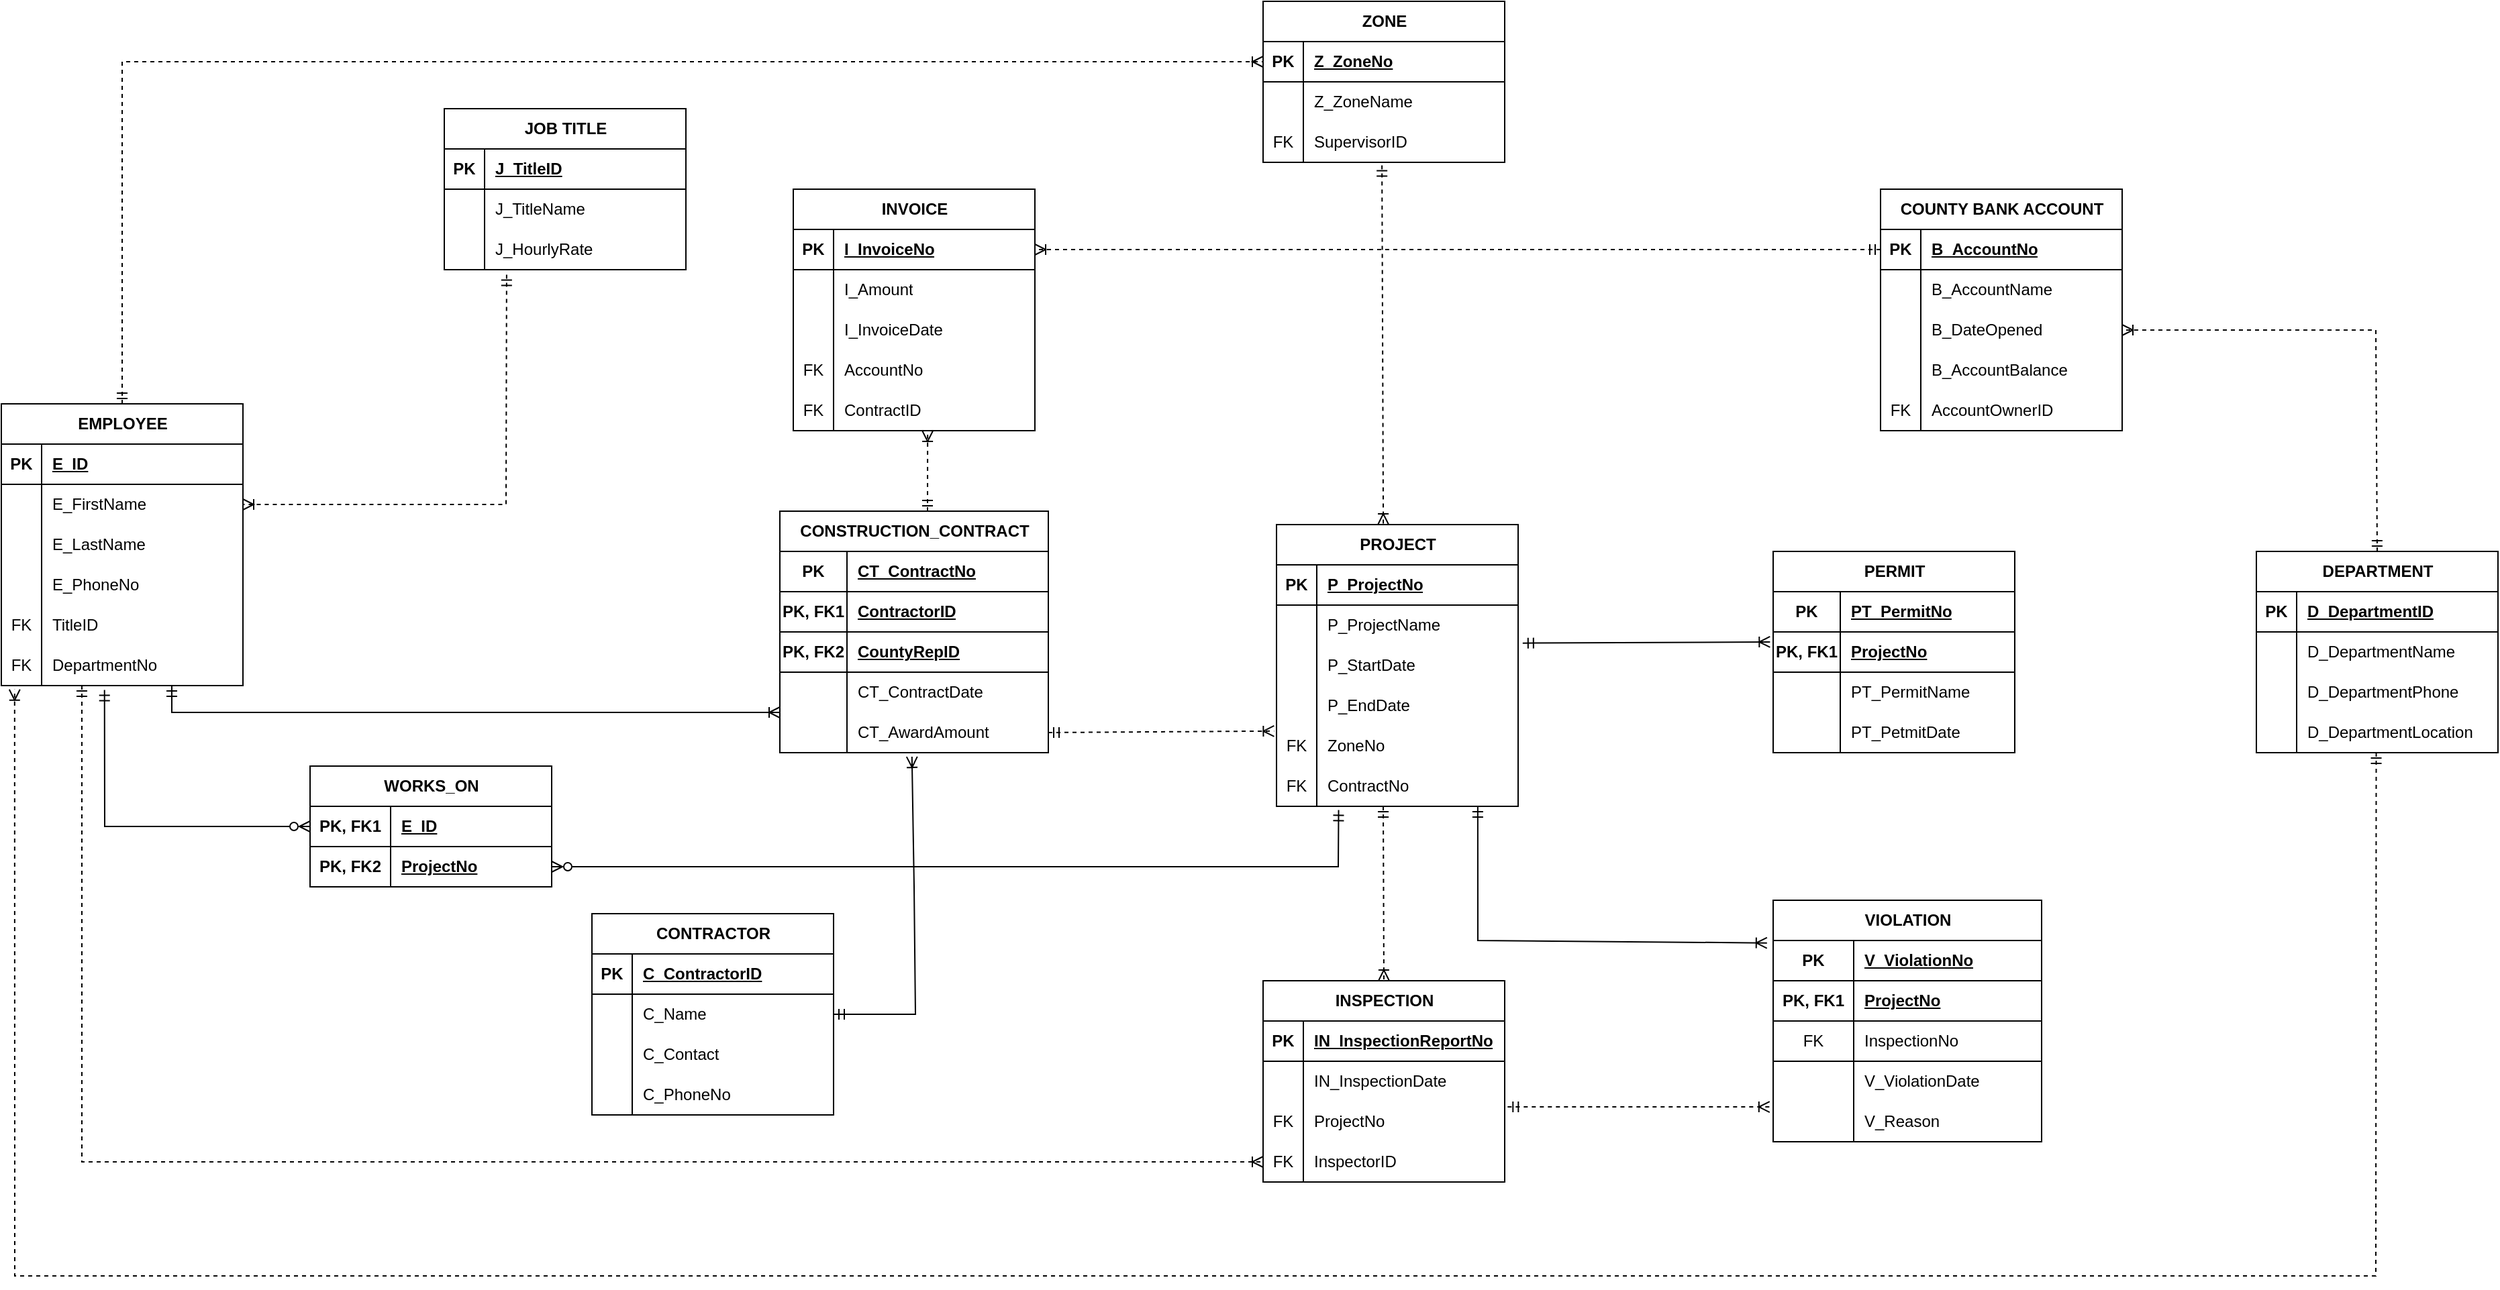 <mxfile version="21.2.8" type="device">
  <diagram name="Page-1" id="EBSE5Efj71l-Qkf0Lw7_">
    <mxGraphModel dx="4294" dy="1015" grid="1" gridSize="10" guides="1" tooltips="1" connect="1" arrows="1" fold="1" page="1" pageScale="1" pageWidth="2336" pageHeight="1654" background="none" math="0" shadow="0">
      <root>
        <mxCell id="0" />
        <mxCell id="1" parent="0" />
        <mxCell id="fsZ-TcHVs-_6NFFIiF9v-1" value="EMPLOYEE" style="shape=table;startSize=30;container=1;collapsible=1;childLayout=tableLayout;fixedRows=1;rowLines=0;fontStyle=1;align=center;resizeLast=1;html=1;" parent="1" vertex="1">
          <mxGeometry x="-2320" y="360" width="180" height="210" as="geometry" />
        </mxCell>
        <mxCell id="fsZ-TcHVs-_6NFFIiF9v-2" value="" style="shape=tableRow;horizontal=0;startSize=0;swimlaneHead=0;swimlaneBody=0;fillColor=none;collapsible=0;dropTarget=0;points=[[0,0.5],[1,0.5]];portConstraint=eastwest;top=0;left=0;right=0;bottom=1;" parent="fsZ-TcHVs-_6NFFIiF9v-1" vertex="1">
          <mxGeometry y="30" width="180" height="30" as="geometry" />
        </mxCell>
        <mxCell id="fsZ-TcHVs-_6NFFIiF9v-3" value="PK" style="shape=partialRectangle;connectable=0;fillColor=none;top=0;left=0;bottom=0;right=0;fontStyle=1;overflow=hidden;whiteSpace=wrap;html=1;" parent="fsZ-TcHVs-_6NFFIiF9v-2" vertex="1">
          <mxGeometry width="30" height="30" as="geometry">
            <mxRectangle width="30" height="30" as="alternateBounds" />
          </mxGeometry>
        </mxCell>
        <mxCell id="fsZ-TcHVs-_6NFFIiF9v-4" value="E_ID" style="shape=partialRectangle;connectable=0;fillColor=none;top=0;left=0;bottom=0;right=0;align=left;spacingLeft=6;fontStyle=5;overflow=hidden;whiteSpace=wrap;html=1;" parent="fsZ-TcHVs-_6NFFIiF9v-2" vertex="1">
          <mxGeometry x="30" width="150" height="30" as="geometry">
            <mxRectangle width="150" height="30" as="alternateBounds" />
          </mxGeometry>
        </mxCell>
        <mxCell id="fsZ-TcHVs-_6NFFIiF9v-5" value="" style="shape=tableRow;horizontal=0;startSize=0;swimlaneHead=0;swimlaneBody=0;fillColor=none;collapsible=0;dropTarget=0;points=[[0,0.5],[1,0.5]];portConstraint=eastwest;top=0;left=0;right=0;bottom=0;" parent="fsZ-TcHVs-_6NFFIiF9v-1" vertex="1">
          <mxGeometry y="60" width="180" height="30" as="geometry" />
        </mxCell>
        <mxCell id="fsZ-TcHVs-_6NFFIiF9v-6" value="" style="shape=partialRectangle;connectable=0;fillColor=none;top=0;left=0;bottom=0;right=0;editable=1;overflow=hidden;whiteSpace=wrap;html=1;" parent="fsZ-TcHVs-_6NFFIiF9v-5" vertex="1">
          <mxGeometry width="30" height="30" as="geometry">
            <mxRectangle width="30" height="30" as="alternateBounds" />
          </mxGeometry>
        </mxCell>
        <mxCell id="fsZ-TcHVs-_6NFFIiF9v-7" value="E_FirstName" style="shape=partialRectangle;connectable=0;fillColor=none;top=0;left=0;bottom=0;right=0;align=left;spacingLeft=6;overflow=hidden;whiteSpace=wrap;html=1;" parent="fsZ-TcHVs-_6NFFIiF9v-5" vertex="1">
          <mxGeometry x="30" width="150" height="30" as="geometry">
            <mxRectangle width="150" height="30" as="alternateBounds" />
          </mxGeometry>
        </mxCell>
        <mxCell id="fsZ-TcHVs-_6NFFIiF9v-8" value="" style="shape=tableRow;horizontal=0;startSize=0;swimlaneHead=0;swimlaneBody=0;fillColor=none;collapsible=0;dropTarget=0;points=[[0,0.5],[1,0.5]];portConstraint=eastwest;top=0;left=0;right=0;bottom=0;" parent="fsZ-TcHVs-_6NFFIiF9v-1" vertex="1">
          <mxGeometry y="90" width="180" height="30" as="geometry" />
        </mxCell>
        <mxCell id="fsZ-TcHVs-_6NFFIiF9v-9" value="" style="shape=partialRectangle;connectable=0;fillColor=none;top=0;left=0;bottom=0;right=0;editable=1;overflow=hidden;whiteSpace=wrap;html=1;" parent="fsZ-TcHVs-_6NFFIiF9v-8" vertex="1">
          <mxGeometry width="30" height="30" as="geometry">
            <mxRectangle width="30" height="30" as="alternateBounds" />
          </mxGeometry>
        </mxCell>
        <mxCell id="fsZ-TcHVs-_6NFFIiF9v-10" value="E_LastName" style="shape=partialRectangle;connectable=0;fillColor=none;top=0;left=0;bottom=0;right=0;align=left;spacingLeft=6;overflow=hidden;whiteSpace=wrap;html=1;" parent="fsZ-TcHVs-_6NFFIiF9v-8" vertex="1">
          <mxGeometry x="30" width="150" height="30" as="geometry">
            <mxRectangle width="150" height="30" as="alternateBounds" />
          </mxGeometry>
        </mxCell>
        <mxCell id="fsZ-TcHVs-_6NFFIiF9v-11" value="" style="shape=tableRow;horizontal=0;startSize=0;swimlaneHead=0;swimlaneBody=0;fillColor=none;collapsible=0;dropTarget=0;points=[[0,0.5],[1,0.5]];portConstraint=eastwest;top=0;left=0;right=0;bottom=0;" parent="fsZ-TcHVs-_6NFFIiF9v-1" vertex="1">
          <mxGeometry y="120" width="180" height="30" as="geometry" />
        </mxCell>
        <mxCell id="fsZ-TcHVs-_6NFFIiF9v-12" value="" style="shape=partialRectangle;connectable=0;fillColor=none;top=0;left=0;bottom=0;right=0;editable=1;overflow=hidden;whiteSpace=wrap;html=1;" parent="fsZ-TcHVs-_6NFFIiF9v-11" vertex="1">
          <mxGeometry width="30" height="30" as="geometry">
            <mxRectangle width="30" height="30" as="alternateBounds" />
          </mxGeometry>
        </mxCell>
        <mxCell id="fsZ-TcHVs-_6NFFIiF9v-13" value="E_PhoneNo" style="shape=partialRectangle;connectable=0;fillColor=none;top=0;left=0;bottom=0;right=0;align=left;spacingLeft=6;overflow=hidden;whiteSpace=wrap;html=1;" parent="fsZ-TcHVs-_6NFFIiF9v-11" vertex="1">
          <mxGeometry x="30" width="150" height="30" as="geometry">
            <mxRectangle width="150" height="30" as="alternateBounds" />
          </mxGeometry>
        </mxCell>
        <mxCell id="fsZ-TcHVs-_6NFFIiF9v-121" value="" style="shape=tableRow;horizontal=0;startSize=0;swimlaneHead=0;swimlaneBody=0;fillColor=none;collapsible=0;dropTarget=0;points=[[0,0.5],[1,0.5]];portConstraint=eastwest;top=0;left=0;right=0;bottom=0;" parent="fsZ-TcHVs-_6NFFIiF9v-1" vertex="1">
          <mxGeometry y="150" width="180" height="30" as="geometry" />
        </mxCell>
        <mxCell id="fsZ-TcHVs-_6NFFIiF9v-122" value="FK" style="shape=partialRectangle;connectable=0;fillColor=none;top=0;left=0;bottom=0;right=0;editable=1;overflow=hidden;whiteSpace=wrap;html=1;" parent="fsZ-TcHVs-_6NFFIiF9v-121" vertex="1">
          <mxGeometry width="30" height="30" as="geometry">
            <mxRectangle width="30" height="30" as="alternateBounds" />
          </mxGeometry>
        </mxCell>
        <mxCell id="fsZ-TcHVs-_6NFFIiF9v-123" value="TitleID" style="shape=partialRectangle;connectable=0;fillColor=none;top=0;left=0;bottom=0;right=0;align=left;spacingLeft=6;overflow=hidden;whiteSpace=wrap;html=1;" parent="fsZ-TcHVs-_6NFFIiF9v-121" vertex="1">
          <mxGeometry x="30" width="150" height="30" as="geometry">
            <mxRectangle width="150" height="30" as="alternateBounds" />
          </mxGeometry>
        </mxCell>
        <mxCell id="8q3uTgYTH1_lBhlQ_jpV-90" value="" style="shape=tableRow;horizontal=0;startSize=0;swimlaneHead=0;swimlaneBody=0;fillColor=none;collapsible=0;dropTarget=0;points=[[0,0.5],[1,0.5]];portConstraint=eastwest;top=0;left=0;right=0;bottom=0;" parent="fsZ-TcHVs-_6NFFIiF9v-1" vertex="1">
          <mxGeometry y="180" width="180" height="30" as="geometry" />
        </mxCell>
        <mxCell id="8q3uTgYTH1_lBhlQ_jpV-91" value="FK" style="shape=partialRectangle;connectable=0;fillColor=none;top=0;left=0;bottom=0;right=0;editable=1;overflow=hidden;whiteSpace=wrap;html=1;" parent="8q3uTgYTH1_lBhlQ_jpV-90" vertex="1">
          <mxGeometry width="30" height="30" as="geometry">
            <mxRectangle width="30" height="30" as="alternateBounds" />
          </mxGeometry>
        </mxCell>
        <mxCell id="8q3uTgYTH1_lBhlQ_jpV-92" value="DepartmentNo" style="shape=partialRectangle;connectable=0;fillColor=none;top=0;left=0;bottom=0;right=0;align=left;spacingLeft=6;overflow=hidden;whiteSpace=wrap;html=1;" parent="8q3uTgYTH1_lBhlQ_jpV-90" vertex="1">
          <mxGeometry x="30" width="150" height="30" as="geometry">
            <mxRectangle width="150" height="30" as="alternateBounds" />
          </mxGeometry>
        </mxCell>
        <mxCell id="fsZ-TcHVs-_6NFFIiF9v-14" value="ZONE" style="shape=table;startSize=30;container=1;collapsible=1;childLayout=tableLayout;fixedRows=1;rowLines=0;fontStyle=1;align=center;resizeLast=1;html=1;" parent="1" vertex="1">
          <mxGeometry x="-1380" y="60" width="180" height="120" as="geometry" />
        </mxCell>
        <mxCell id="fsZ-TcHVs-_6NFFIiF9v-15" value="" style="shape=tableRow;horizontal=0;startSize=0;swimlaneHead=0;swimlaneBody=0;fillColor=none;collapsible=0;dropTarget=0;points=[[0,0.5],[1,0.5]];portConstraint=eastwest;top=0;left=0;right=0;bottom=1;" parent="fsZ-TcHVs-_6NFFIiF9v-14" vertex="1">
          <mxGeometry y="30" width="180" height="30" as="geometry" />
        </mxCell>
        <mxCell id="fsZ-TcHVs-_6NFFIiF9v-16" value="PK" style="shape=partialRectangle;connectable=0;fillColor=none;top=0;left=0;bottom=0;right=0;fontStyle=1;overflow=hidden;whiteSpace=wrap;html=1;" parent="fsZ-TcHVs-_6NFFIiF9v-15" vertex="1">
          <mxGeometry width="30" height="30" as="geometry">
            <mxRectangle width="30" height="30" as="alternateBounds" />
          </mxGeometry>
        </mxCell>
        <mxCell id="fsZ-TcHVs-_6NFFIiF9v-17" value="Z_ZoneNo" style="shape=partialRectangle;connectable=0;fillColor=none;top=0;left=0;bottom=0;right=0;align=left;spacingLeft=6;fontStyle=5;overflow=hidden;whiteSpace=wrap;html=1;" parent="fsZ-TcHVs-_6NFFIiF9v-15" vertex="1">
          <mxGeometry x="30" width="150" height="30" as="geometry">
            <mxRectangle width="150" height="30" as="alternateBounds" />
          </mxGeometry>
        </mxCell>
        <mxCell id="fsZ-TcHVs-_6NFFIiF9v-18" value="" style="shape=tableRow;horizontal=0;startSize=0;swimlaneHead=0;swimlaneBody=0;fillColor=none;collapsible=0;dropTarget=0;points=[[0,0.5],[1,0.5]];portConstraint=eastwest;top=0;left=0;right=0;bottom=0;" parent="fsZ-TcHVs-_6NFFIiF9v-14" vertex="1">
          <mxGeometry y="60" width="180" height="30" as="geometry" />
        </mxCell>
        <mxCell id="fsZ-TcHVs-_6NFFIiF9v-19" value="" style="shape=partialRectangle;connectable=0;fillColor=none;top=0;left=0;bottom=0;right=0;editable=1;overflow=hidden;whiteSpace=wrap;html=1;" parent="fsZ-TcHVs-_6NFFIiF9v-18" vertex="1">
          <mxGeometry width="30" height="30" as="geometry">
            <mxRectangle width="30" height="30" as="alternateBounds" />
          </mxGeometry>
        </mxCell>
        <mxCell id="fsZ-TcHVs-_6NFFIiF9v-20" value="Z_ZoneName" style="shape=partialRectangle;connectable=0;fillColor=none;top=0;left=0;bottom=0;right=0;align=left;spacingLeft=6;overflow=hidden;whiteSpace=wrap;html=1;" parent="fsZ-TcHVs-_6NFFIiF9v-18" vertex="1">
          <mxGeometry x="30" width="150" height="30" as="geometry">
            <mxRectangle width="150" height="30" as="alternateBounds" />
          </mxGeometry>
        </mxCell>
        <mxCell id="fsZ-TcHVs-_6NFFIiF9v-21" value="" style="shape=tableRow;horizontal=0;startSize=0;swimlaneHead=0;swimlaneBody=0;fillColor=none;collapsible=0;dropTarget=0;points=[[0,0.5],[1,0.5]];portConstraint=eastwest;top=0;left=0;right=0;bottom=0;" parent="fsZ-TcHVs-_6NFFIiF9v-14" vertex="1">
          <mxGeometry y="90" width="180" height="30" as="geometry" />
        </mxCell>
        <mxCell id="fsZ-TcHVs-_6NFFIiF9v-22" value="FK" style="shape=partialRectangle;connectable=0;fillColor=none;top=0;left=0;bottom=0;right=0;editable=1;overflow=hidden;whiteSpace=wrap;html=1;" parent="fsZ-TcHVs-_6NFFIiF9v-21" vertex="1">
          <mxGeometry width="30" height="30" as="geometry">
            <mxRectangle width="30" height="30" as="alternateBounds" />
          </mxGeometry>
        </mxCell>
        <mxCell id="fsZ-TcHVs-_6NFFIiF9v-23" value="SupervisorID" style="shape=partialRectangle;connectable=0;fillColor=none;top=0;left=0;bottom=0;right=0;align=left;spacingLeft=6;overflow=hidden;whiteSpace=wrap;html=1;" parent="fsZ-TcHVs-_6NFFIiF9v-21" vertex="1">
          <mxGeometry x="30" width="150" height="30" as="geometry">
            <mxRectangle width="150" height="30" as="alternateBounds" />
          </mxGeometry>
        </mxCell>
        <mxCell id="fsZ-TcHVs-_6NFFIiF9v-27" value="INVOICE" style="shape=table;startSize=30;container=1;collapsible=1;childLayout=tableLayout;fixedRows=1;rowLines=0;fontStyle=1;align=center;resizeLast=1;html=1;" parent="1" vertex="1">
          <mxGeometry x="-1730" y="200" width="180" height="180" as="geometry" />
        </mxCell>
        <mxCell id="fsZ-TcHVs-_6NFFIiF9v-28" value="" style="shape=tableRow;horizontal=0;startSize=0;swimlaneHead=0;swimlaneBody=0;fillColor=none;collapsible=0;dropTarget=0;points=[[0,0.5],[1,0.5]];portConstraint=eastwest;top=0;left=0;right=0;bottom=1;" parent="fsZ-TcHVs-_6NFFIiF9v-27" vertex="1">
          <mxGeometry y="30" width="180" height="30" as="geometry" />
        </mxCell>
        <mxCell id="fsZ-TcHVs-_6NFFIiF9v-29" value="PK" style="shape=partialRectangle;connectable=0;fillColor=none;top=0;left=0;bottom=0;right=0;fontStyle=1;overflow=hidden;whiteSpace=wrap;html=1;" parent="fsZ-TcHVs-_6NFFIiF9v-28" vertex="1">
          <mxGeometry width="30" height="30" as="geometry">
            <mxRectangle width="30" height="30" as="alternateBounds" />
          </mxGeometry>
        </mxCell>
        <mxCell id="fsZ-TcHVs-_6NFFIiF9v-30" value="I_InvoiceNo" style="shape=partialRectangle;connectable=0;fillColor=none;top=0;left=0;bottom=0;right=0;align=left;spacingLeft=6;fontStyle=5;overflow=hidden;whiteSpace=wrap;html=1;" parent="fsZ-TcHVs-_6NFFIiF9v-28" vertex="1">
          <mxGeometry x="30" width="150" height="30" as="geometry">
            <mxRectangle width="150" height="30" as="alternateBounds" />
          </mxGeometry>
        </mxCell>
        <mxCell id="fsZ-TcHVs-_6NFFIiF9v-31" value="" style="shape=tableRow;horizontal=0;startSize=0;swimlaneHead=0;swimlaneBody=0;fillColor=none;collapsible=0;dropTarget=0;points=[[0,0.5],[1,0.5]];portConstraint=eastwest;top=0;left=0;right=0;bottom=0;" parent="fsZ-TcHVs-_6NFFIiF9v-27" vertex="1">
          <mxGeometry y="60" width="180" height="30" as="geometry" />
        </mxCell>
        <mxCell id="fsZ-TcHVs-_6NFFIiF9v-32" value="" style="shape=partialRectangle;connectable=0;fillColor=none;top=0;left=0;bottom=0;right=0;editable=1;overflow=hidden;whiteSpace=wrap;html=1;" parent="fsZ-TcHVs-_6NFFIiF9v-31" vertex="1">
          <mxGeometry width="30" height="30" as="geometry">
            <mxRectangle width="30" height="30" as="alternateBounds" />
          </mxGeometry>
        </mxCell>
        <mxCell id="fsZ-TcHVs-_6NFFIiF9v-33" value="I_Amount" style="shape=partialRectangle;connectable=0;fillColor=none;top=0;left=0;bottom=0;right=0;align=left;spacingLeft=6;overflow=hidden;whiteSpace=wrap;html=1;" parent="fsZ-TcHVs-_6NFFIiF9v-31" vertex="1">
          <mxGeometry x="30" width="150" height="30" as="geometry">
            <mxRectangle width="150" height="30" as="alternateBounds" />
          </mxGeometry>
        </mxCell>
        <mxCell id="fsZ-TcHVs-_6NFFIiF9v-143" value="" style="shape=tableRow;horizontal=0;startSize=0;swimlaneHead=0;swimlaneBody=0;fillColor=none;collapsible=0;dropTarget=0;points=[[0,0.5],[1,0.5]];portConstraint=eastwest;top=0;left=0;right=0;bottom=0;" parent="fsZ-TcHVs-_6NFFIiF9v-27" vertex="1">
          <mxGeometry y="90" width="180" height="30" as="geometry" />
        </mxCell>
        <mxCell id="fsZ-TcHVs-_6NFFIiF9v-144" value="" style="shape=partialRectangle;connectable=0;fillColor=none;top=0;left=0;bottom=0;right=0;editable=1;overflow=hidden;whiteSpace=wrap;html=1;" parent="fsZ-TcHVs-_6NFFIiF9v-143" vertex="1">
          <mxGeometry width="30" height="30" as="geometry">
            <mxRectangle width="30" height="30" as="alternateBounds" />
          </mxGeometry>
        </mxCell>
        <mxCell id="fsZ-TcHVs-_6NFFIiF9v-145" value="I_InvoiceDate" style="shape=partialRectangle;connectable=0;fillColor=none;top=0;left=0;bottom=0;right=0;align=left;spacingLeft=6;overflow=hidden;whiteSpace=wrap;html=1;" parent="fsZ-TcHVs-_6NFFIiF9v-143" vertex="1">
          <mxGeometry x="30" width="150" height="30" as="geometry">
            <mxRectangle width="150" height="30" as="alternateBounds" />
          </mxGeometry>
        </mxCell>
        <mxCell id="8q3uTgYTH1_lBhlQ_jpV-70" value="" style="shape=tableRow;horizontal=0;startSize=0;swimlaneHead=0;swimlaneBody=0;fillColor=none;collapsible=0;dropTarget=0;points=[[0,0.5],[1,0.5]];portConstraint=eastwest;top=0;left=0;right=0;bottom=0;" parent="fsZ-TcHVs-_6NFFIiF9v-27" vertex="1">
          <mxGeometry y="120" width="180" height="30" as="geometry" />
        </mxCell>
        <mxCell id="8q3uTgYTH1_lBhlQ_jpV-71" value="FK" style="shape=partialRectangle;connectable=0;fillColor=none;top=0;left=0;bottom=0;right=0;editable=1;overflow=hidden;whiteSpace=wrap;html=1;" parent="8q3uTgYTH1_lBhlQ_jpV-70" vertex="1">
          <mxGeometry width="30" height="30" as="geometry">
            <mxRectangle width="30" height="30" as="alternateBounds" />
          </mxGeometry>
        </mxCell>
        <mxCell id="8q3uTgYTH1_lBhlQ_jpV-72" value="AccountNo" style="shape=partialRectangle;connectable=0;fillColor=none;top=0;left=0;bottom=0;right=0;align=left;spacingLeft=6;overflow=hidden;whiteSpace=wrap;html=1;" parent="8q3uTgYTH1_lBhlQ_jpV-70" vertex="1">
          <mxGeometry x="30" width="150" height="30" as="geometry">
            <mxRectangle width="150" height="30" as="alternateBounds" />
          </mxGeometry>
        </mxCell>
        <mxCell id="fsZ-TcHVs-_6NFFIiF9v-34" value="" style="shape=tableRow;horizontal=0;startSize=0;swimlaneHead=0;swimlaneBody=0;fillColor=none;collapsible=0;dropTarget=0;points=[[0,0.5],[1,0.5]];portConstraint=eastwest;top=0;left=0;right=0;bottom=0;" parent="fsZ-TcHVs-_6NFFIiF9v-27" vertex="1">
          <mxGeometry y="150" width="180" height="30" as="geometry" />
        </mxCell>
        <mxCell id="fsZ-TcHVs-_6NFFIiF9v-35" value="FK" style="shape=partialRectangle;connectable=0;fillColor=none;top=0;left=0;bottom=0;right=0;editable=1;overflow=hidden;whiteSpace=wrap;html=1;" parent="fsZ-TcHVs-_6NFFIiF9v-34" vertex="1">
          <mxGeometry width="30" height="30" as="geometry">
            <mxRectangle width="30" height="30" as="alternateBounds" />
          </mxGeometry>
        </mxCell>
        <mxCell id="fsZ-TcHVs-_6NFFIiF9v-36" value="ContractID" style="shape=partialRectangle;connectable=0;fillColor=none;top=0;left=0;bottom=0;right=0;align=left;spacingLeft=6;overflow=hidden;whiteSpace=wrap;html=1;" parent="fsZ-TcHVs-_6NFFIiF9v-34" vertex="1">
          <mxGeometry x="30" width="150" height="30" as="geometry">
            <mxRectangle width="150" height="30" as="alternateBounds" />
          </mxGeometry>
        </mxCell>
        <mxCell id="fsZ-TcHVs-_6NFFIiF9v-40" value="CONTRACTOR" style="shape=table;startSize=30;container=1;collapsible=1;childLayout=tableLayout;fixedRows=1;rowLines=0;fontStyle=1;align=center;resizeLast=1;html=1;" parent="1" vertex="1">
          <mxGeometry x="-1880" y="740" width="180" height="150" as="geometry" />
        </mxCell>
        <mxCell id="fsZ-TcHVs-_6NFFIiF9v-41" value="" style="shape=tableRow;horizontal=0;startSize=0;swimlaneHead=0;swimlaneBody=0;fillColor=none;collapsible=0;dropTarget=0;points=[[0,0.5],[1,0.5]];portConstraint=eastwest;top=0;left=0;right=0;bottom=1;" parent="fsZ-TcHVs-_6NFFIiF9v-40" vertex="1">
          <mxGeometry y="30" width="180" height="30" as="geometry" />
        </mxCell>
        <mxCell id="fsZ-TcHVs-_6NFFIiF9v-42" value="PK" style="shape=partialRectangle;connectable=0;fillColor=none;top=0;left=0;bottom=0;right=0;fontStyle=1;overflow=hidden;whiteSpace=wrap;html=1;" parent="fsZ-TcHVs-_6NFFIiF9v-41" vertex="1">
          <mxGeometry width="30" height="30" as="geometry">
            <mxRectangle width="30" height="30" as="alternateBounds" />
          </mxGeometry>
        </mxCell>
        <mxCell id="fsZ-TcHVs-_6NFFIiF9v-43" value="C_ContractorID" style="shape=partialRectangle;connectable=0;fillColor=none;top=0;left=0;bottom=0;right=0;align=left;spacingLeft=6;fontStyle=5;overflow=hidden;whiteSpace=wrap;html=1;" parent="fsZ-TcHVs-_6NFFIiF9v-41" vertex="1">
          <mxGeometry x="30" width="150" height="30" as="geometry">
            <mxRectangle width="150" height="30" as="alternateBounds" />
          </mxGeometry>
        </mxCell>
        <mxCell id="fsZ-TcHVs-_6NFFIiF9v-44" value="" style="shape=tableRow;horizontal=0;startSize=0;swimlaneHead=0;swimlaneBody=0;fillColor=none;collapsible=0;dropTarget=0;points=[[0,0.5],[1,0.5]];portConstraint=eastwest;top=0;left=0;right=0;bottom=0;" parent="fsZ-TcHVs-_6NFFIiF9v-40" vertex="1">
          <mxGeometry y="60" width="180" height="30" as="geometry" />
        </mxCell>
        <mxCell id="fsZ-TcHVs-_6NFFIiF9v-45" value="" style="shape=partialRectangle;connectable=0;fillColor=none;top=0;left=0;bottom=0;right=0;editable=1;overflow=hidden;whiteSpace=wrap;html=1;" parent="fsZ-TcHVs-_6NFFIiF9v-44" vertex="1">
          <mxGeometry width="30" height="30" as="geometry">
            <mxRectangle width="30" height="30" as="alternateBounds" />
          </mxGeometry>
        </mxCell>
        <mxCell id="fsZ-TcHVs-_6NFFIiF9v-46" value="C_Name" style="shape=partialRectangle;connectable=0;fillColor=none;top=0;left=0;bottom=0;right=0;align=left;spacingLeft=6;overflow=hidden;whiteSpace=wrap;html=1;" parent="fsZ-TcHVs-_6NFFIiF9v-44" vertex="1">
          <mxGeometry x="30" width="150" height="30" as="geometry">
            <mxRectangle width="150" height="30" as="alternateBounds" />
          </mxGeometry>
        </mxCell>
        <mxCell id="fsZ-TcHVs-_6NFFIiF9v-47" value="" style="shape=tableRow;horizontal=0;startSize=0;swimlaneHead=0;swimlaneBody=0;fillColor=none;collapsible=0;dropTarget=0;points=[[0,0.5],[1,0.5]];portConstraint=eastwest;top=0;left=0;right=0;bottom=0;" parent="fsZ-TcHVs-_6NFFIiF9v-40" vertex="1">
          <mxGeometry y="90" width="180" height="30" as="geometry" />
        </mxCell>
        <mxCell id="fsZ-TcHVs-_6NFFIiF9v-48" value="" style="shape=partialRectangle;connectable=0;fillColor=none;top=0;left=0;bottom=0;right=0;editable=1;overflow=hidden;whiteSpace=wrap;html=1;" parent="fsZ-TcHVs-_6NFFIiF9v-47" vertex="1">
          <mxGeometry width="30" height="30" as="geometry">
            <mxRectangle width="30" height="30" as="alternateBounds" />
          </mxGeometry>
        </mxCell>
        <mxCell id="fsZ-TcHVs-_6NFFIiF9v-49" value="C_Contact" style="shape=partialRectangle;connectable=0;fillColor=none;top=0;left=0;bottom=0;right=0;align=left;spacingLeft=6;overflow=hidden;whiteSpace=wrap;html=1;" parent="fsZ-TcHVs-_6NFFIiF9v-47" vertex="1">
          <mxGeometry x="30" width="150" height="30" as="geometry">
            <mxRectangle width="150" height="30" as="alternateBounds" />
          </mxGeometry>
        </mxCell>
        <mxCell id="fsZ-TcHVs-_6NFFIiF9v-50" value="" style="shape=tableRow;horizontal=0;startSize=0;swimlaneHead=0;swimlaneBody=0;fillColor=none;collapsible=0;dropTarget=0;points=[[0,0.5],[1,0.5]];portConstraint=eastwest;top=0;left=0;right=0;bottom=0;" parent="fsZ-TcHVs-_6NFFIiF9v-40" vertex="1">
          <mxGeometry y="120" width="180" height="30" as="geometry" />
        </mxCell>
        <mxCell id="fsZ-TcHVs-_6NFFIiF9v-51" value="" style="shape=partialRectangle;connectable=0;fillColor=none;top=0;left=0;bottom=0;right=0;editable=1;overflow=hidden;whiteSpace=wrap;html=1;" parent="fsZ-TcHVs-_6NFFIiF9v-50" vertex="1">
          <mxGeometry width="30" height="30" as="geometry">
            <mxRectangle width="30" height="30" as="alternateBounds" />
          </mxGeometry>
        </mxCell>
        <mxCell id="fsZ-TcHVs-_6NFFIiF9v-52" value="C_PhoneNo" style="shape=partialRectangle;connectable=0;fillColor=none;top=0;left=0;bottom=0;right=0;align=left;spacingLeft=6;overflow=hidden;whiteSpace=wrap;html=1;" parent="fsZ-TcHVs-_6NFFIiF9v-50" vertex="1">
          <mxGeometry x="30" width="150" height="30" as="geometry">
            <mxRectangle width="150" height="30" as="alternateBounds" />
          </mxGeometry>
        </mxCell>
        <mxCell id="fsZ-TcHVs-_6NFFIiF9v-53" value="CONSTRUCTION_CONTRACT" style="shape=table;startSize=30;container=1;collapsible=1;childLayout=tableLayout;fixedRows=1;rowLines=0;fontStyle=1;align=center;resizeLast=1;html=1;" parent="1" vertex="1">
          <mxGeometry x="-1740" y="440" width="200" height="180" as="geometry" />
        </mxCell>
        <mxCell id="fsZ-TcHVs-_6NFFIiF9v-54" value="" style="shape=tableRow;horizontal=0;startSize=0;swimlaneHead=0;swimlaneBody=0;fillColor=none;collapsible=0;dropTarget=0;points=[[0,0.5],[1,0.5]];portConstraint=eastwest;top=0;left=0;right=0;bottom=1;" parent="fsZ-TcHVs-_6NFFIiF9v-53" vertex="1">
          <mxGeometry y="30" width="200" height="30" as="geometry" />
        </mxCell>
        <mxCell id="fsZ-TcHVs-_6NFFIiF9v-55" value="PK" style="shape=partialRectangle;connectable=0;fillColor=none;top=0;left=0;bottom=0;right=0;fontStyle=1;overflow=hidden;whiteSpace=wrap;html=1;" parent="fsZ-TcHVs-_6NFFIiF9v-54" vertex="1">
          <mxGeometry width="50" height="30" as="geometry">
            <mxRectangle width="50" height="30" as="alternateBounds" />
          </mxGeometry>
        </mxCell>
        <mxCell id="fsZ-TcHVs-_6NFFIiF9v-56" value="CT_ContractNo" style="shape=partialRectangle;connectable=0;fillColor=none;top=0;left=0;bottom=0;right=0;align=left;spacingLeft=6;fontStyle=5;overflow=hidden;whiteSpace=wrap;html=1;" parent="fsZ-TcHVs-_6NFFIiF9v-54" vertex="1">
          <mxGeometry x="50" width="150" height="30" as="geometry">
            <mxRectangle width="150" height="30" as="alternateBounds" />
          </mxGeometry>
        </mxCell>
        <mxCell id="fsZ-TcHVs-_6NFFIiF9v-109" value="" style="shape=tableRow;horizontal=0;startSize=0;swimlaneHead=0;swimlaneBody=0;fillColor=none;collapsible=0;dropTarget=0;points=[[0,0.5],[1,0.5]];portConstraint=eastwest;top=0;left=0;right=0;bottom=1;" parent="fsZ-TcHVs-_6NFFIiF9v-53" vertex="1">
          <mxGeometry y="60" width="200" height="30" as="geometry" />
        </mxCell>
        <mxCell id="fsZ-TcHVs-_6NFFIiF9v-110" value="PK, FK1" style="shape=partialRectangle;connectable=0;fillColor=none;top=0;left=0;bottom=0;right=0;fontStyle=1;overflow=hidden;whiteSpace=wrap;html=1;" parent="fsZ-TcHVs-_6NFFIiF9v-109" vertex="1">
          <mxGeometry width="50" height="30" as="geometry">
            <mxRectangle width="50" height="30" as="alternateBounds" />
          </mxGeometry>
        </mxCell>
        <mxCell id="fsZ-TcHVs-_6NFFIiF9v-111" value="ContractorID" style="shape=partialRectangle;connectable=0;fillColor=none;top=0;left=0;bottom=0;right=0;align=left;spacingLeft=6;fontStyle=5;overflow=hidden;whiteSpace=wrap;html=1;" parent="fsZ-TcHVs-_6NFFIiF9v-109" vertex="1">
          <mxGeometry x="50" width="150" height="30" as="geometry">
            <mxRectangle width="150" height="30" as="alternateBounds" />
          </mxGeometry>
        </mxCell>
        <mxCell id="QSTxUJ5LS516FbXD8JiV-1" value="" style="shape=tableRow;horizontal=0;startSize=0;swimlaneHead=0;swimlaneBody=0;fillColor=none;collapsible=0;dropTarget=0;points=[[0,0.5],[1,0.5]];portConstraint=eastwest;top=0;left=0;right=0;bottom=1;" parent="fsZ-TcHVs-_6NFFIiF9v-53" vertex="1">
          <mxGeometry y="90" width="200" height="30" as="geometry" />
        </mxCell>
        <mxCell id="QSTxUJ5LS516FbXD8JiV-2" value="PK, FK2" style="shape=partialRectangle;connectable=0;fillColor=none;top=0;left=0;bottom=0;right=0;fontStyle=1;overflow=hidden;whiteSpace=wrap;html=1;" parent="QSTxUJ5LS516FbXD8JiV-1" vertex="1">
          <mxGeometry width="50" height="30" as="geometry">
            <mxRectangle width="50" height="30" as="alternateBounds" />
          </mxGeometry>
        </mxCell>
        <mxCell id="QSTxUJ5LS516FbXD8JiV-3" value="CountyRepID" style="shape=partialRectangle;connectable=0;fillColor=none;top=0;left=0;bottom=0;right=0;align=left;spacingLeft=6;fontStyle=5;overflow=hidden;whiteSpace=wrap;html=1;" parent="QSTxUJ5LS516FbXD8JiV-1" vertex="1">
          <mxGeometry x="50" width="150" height="30" as="geometry">
            <mxRectangle width="150" height="30" as="alternateBounds" />
          </mxGeometry>
        </mxCell>
        <mxCell id="fsZ-TcHVs-_6NFFIiF9v-57" value="" style="shape=tableRow;horizontal=0;startSize=0;swimlaneHead=0;swimlaneBody=0;fillColor=none;collapsible=0;dropTarget=0;points=[[0,0.5],[1,0.5]];portConstraint=eastwest;top=0;left=0;right=0;bottom=0;" parent="fsZ-TcHVs-_6NFFIiF9v-53" vertex="1">
          <mxGeometry y="120" width="200" height="30" as="geometry" />
        </mxCell>
        <mxCell id="fsZ-TcHVs-_6NFFIiF9v-58" value="" style="shape=partialRectangle;connectable=0;fillColor=none;top=0;left=0;bottom=0;right=0;editable=1;overflow=hidden;whiteSpace=wrap;html=1;" parent="fsZ-TcHVs-_6NFFIiF9v-57" vertex="1">
          <mxGeometry width="50" height="30" as="geometry">
            <mxRectangle width="50" height="30" as="alternateBounds" />
          </mxGeometry>
        </mxCell>
        <mxCell id="fsZ-TcHVs-_6NFFIiF9v-59" value="CT_ContractDate" style="shape=partialRectangle;connectable=0;fillColor=none;top=0;left=0;bottom=0;right=0;align=left;spacingLeft=6;overflow=hidden;whiteSpace=wrap;html=1;" parent="fsZ-TcHVs-_6NFFIiF9v-57" vertex="1">
          <mxGeometry x="50" width="150" height="30" as="geometry">
            <mxRectangle width="150" height="30" as="alternateBounds" />
          </mxGeometry>
        </mxCell>
        <mxCell id="fsZ-TcHVs-_6NFFIiF9v-60" value="" style="shape=tableRow;horizontal=0;startSize=0;swimlaneHead=0;swimlaneBody=0;fillColor=none;collapsible=0;dropTarget=0;points=[[0,0.5],[1,0.5]];portConstraint=eastwest;top=0;left=0;right=0;bottom=0;" parent="fsZ-TcHVs-_6NFFIiF9v-53" vertex="1">
          <mxGeometry y="150" width="200" height="30" as="geometry" />
        </mxCell>
        <mxCell id="fsZ-TcHVs-_6NFFIiF9v-61" value="" style="shape=partialRectangle;connectable=0;fillColor=none;top=0;left=0;bottom=0;right=0;editable=1;overflow=hidden;whiteSpace=wrap;html=1;" parent="fsZ-TcHVs-_6NFFIiF9v-60" vertex="1">
          <mxGeometry width="50" height="30" as="geometry">
            <mxRectangle width="50" height="30" as="alternateBounds" />
          </mxGeometry>
        </mxCell>
        <mxCell id="fsZ-TcHVs-_6NFFIiF9v-62" value="CT_AwardAmount" style="shape=partialRectangle;connectable=0;fillColor=none;top=0;left=0;bottom=0;right=0;align=left;spacingLeft=6;overflow=hidden;whiteSpace=wrap;html=1;" parent="fsZ-TcHVs-_6NFFIiF9v-60" vertex="1">
          <mxGeometry x="50" width="150" height="30" as="geometry">
            <mxRectangle width="150" height="30" as="alternateBounds" />
          </mxGeometry>
        </mxCell>
        <mxCell id="fsZ-TcHVs-_6NFFIiF9v-66" value="PROJECT" style="shape=table;startSize=30;container=1;collapsible=1;childLayout=tableLayout;fixedRows=1;rowLines=0;fontStyle=1;align=center;resizeLast=1;html=1;" parent="1" vertex="1">
          <mxGeometry x="-1370" y="450" width="180" height="210" as="geometry" />
        </mxCell>
        <mxCell id="fsZ-TcHVs-_6NFFIiF9v-67" value="" style="shape=tableRow;horizontal=0;startSize=0;swimlaneHead=0;swimlaneBody=0;fillColor=none;collapsible=0;dropTarget=0;points=[[0,0.5],[1,0.5]];portConstraint=eastwest;top=0;left=0;right=0;bottom=1;" parent="fsZ-TcHVs-_6NFFIiF9v-66" vertex="1">
          <mxGeometry y="30" width="180" height="30" as="geometry" />
        </mxCell>
        <mxCell id="fsZ-TcHVs-_6NFFIiF9v-68" value="PK" style="shape=partialRectangle;connectable=0;fillColor=none;top=0;left=0;bottom=0;right=0;fontStyle=1;overflow=hidden;whiteSpace=wrap;html=1;" parent="fsZ-TcHVs-_6NFFIiF9v-67" vertex="1">
          <mxGeometry width="30" height="30" as="geometry">
            <mxRectangle width="30" height="30" as="alternateBounds" />
          </mxGeometry>
        </mxCell>
        <mxCell id="fsZ-TcHVs-_6NFFIiF9v-69" value="P_ProjectNo" style="shape=partialRectangle;connectable=0;fillColor=none;top=0;left=0;bottom=0;right=0;align=left;spacingLeft=6;fontStyle=5;overflow=hidden;whiteSpace=wrap;html=1;" parent="fsZ-TcHVs-_6NFFIiF9v-67" vertex="1">
          <mxGeometry x="30" width="150" height="30" as="geometry">
            <mxRectangle width="150" height="30" as="alternateBounds" />
          </mxGeometry>
        </mxCell>
        <mxCell id="fsZ-TcHVs-_6NFFIiF9v-70" value="" style="shape=tableRow;horizontal=0;startSize=0;swimlaneHead=0;swimlaneBody=0;fillColor=none;collapsible=0;dropTarget=0;points=[[0,0.5],[1,0.5]];portConstraint=eastwest;top=0;left=0;right=0;bottom=0;" parent="fsZ-TcHVs-_6NFFIiF9v-66" vertex="1">
          <mxGeometry y="60" width="180" height="30" as="geometry" />
        </mxCell>
        <mxCell id="fsZ-TcHVs-_6NFFIiF9v-71" value="" style="shape=partialRectangle;connectable=0;fillColor=none;top=0;left=0;bottom=0;right=0;editable=1;overflow=hidden;whiteSpace=wrap;html=1;" parent="fsZ-TcHVs-_6NFFIiF9v-70" vertex="1">
          <mxGeometry width="30" height="30" as="geometry">
            <mxRectangle width="30" height="30" as="alternateBounds" />
          </mxGeometry>
        </mxCell>
        <mxCell id="fsZ-TcHVs-_6NFFIiF9v-72" value="P_ProjectName" style="shape=partialRectangle;connectable=0;fillColor=none;top=0;left=0;bottom=0;right=0;align=left;spacingLeft=6;overflow=hidden;whiteSpace=wrap;html=1;" parent="fsZ-TcHVs-_6NFFIiF9v-70" vertex="1">
          <mxGeometry x="30" width="150" height="30" as="geometry">
            <mxRectangle width="150" height="30" as="alternateBounds" />
          </mxGeometry>
        </mxCell>
        <mxCell id="fsZ-TcHVs-_6NFFIiF9v-73" value="" style="shape=tableRow;horizontal=0;startSize=0;swimlaneHead=0;swimlaneBody=0;fillColor=none;collapsible=0;dropTarget=0;points=[[0,0.5],[1,0.5]];portConstraint=eastwest;top=0;left=0;right=0;bottom=0;" parent="fsZ-TcHVs-_6NFFIiF9v-66" vertex="1">
          <mxGeometry y="90" width="180" height="30" as="geometry" />
        </mxCell>
        <mxCell id="fsZ-TcHVs-_6NFFIiF9v-74" value="" style="shape=partialRectangle;connectable=0;fillColor=none;top=0;left=0;bottom=0;right=0;editable=1;overflow=hidden;whiteSpace=wrap;html=1;" parent="fsZ-TcHVs-_6NFFIiF9v-73" vertex="1">
          <mxGeometry width="30" height="30" as="geometry">
            <mxRectangle width="30" height="30" as="alternateBounds" />
          </mxGeometry>
        </mxCell>
        <mxCell id="fsZ-TcHVs-_6NFFIiF9v-75" value="P_StartDate" style="shape=partialRectangle;connectable=0;fillColor=none;top=0;left=0;bottom=0;right=0;align=left;spacingLeft=6;overflow=hidden;whiteSpace=wrap;html=1;" parent="fsZ-TcHVs-_6NFFIiF9v-73" vertex="1">
          <mxGeometry x="30" width="150" height="30" as="geometry">
            <mxRectangle width="150" height="30" as="alternateBounds" />
          </mxGeometry>
        </mxCell>
        <mxCell id="fsZ-TcHVs-_6NFFIiF9v-76" value="" style="shape=tableRow;horizontal=0;startSize=0;swimlaneHead=0;swimlaneBody=0;fillColor=none;collapsible=0;dropTarget=0;points=[[0,0.5],[1,0.5]];portConstraint=eastwest;top=0;left=0;right=0;bottom=0;" parent="fsZ-TcHVs-_6NFFIiF9v-66" vertex="1">
          <mxGeometry y="120" width="180" height="30" as="geometry" />
        </mxCell>
        <mxCell id="fsZ-TcHVs-_6NFFIiF9v-77" value="" style="shape=partialRectangle;connectable=0;fillColor=none;top=0;left=0;bottom=0;right=0;editable=1;overflow=hidden;whiteSpace=wrap;html=1;" parent="fsZ-TcHVs-_6NFFIiF9v-76" vertex="1">
          <mxGeometry width="30" height="30" as="geometry">
            <mxRectangle width="30" height="30" as="alternateBounds" />
          </mxGeometry>
        </mxCell>
        <mxCell id="fsZ-TcHVs-_6NFFIiF9v-78" value="P_EndDate" style="shape=partialRectangle;connectable=0;fillColor=none;top=0;left=0;bottom=0;right=0;align=left;spacingLeft=6;overflow=hidden;whiteSpace=wrap;html=1;" parent="fsZ-TcHVs-_6NFFIiF9v-76" vertex="1">
          <mxGeometry x="30" width="150" height="30" as="geometry">
            <mxRectangle width="150" height="30" as="alternateBounds" />
          </mxGeometry>
        </mxCell>
        <mxCell id="fsZ-TcHVs-_6NFFIiF9v-112" value="" style="shape=tableRow;horizontal=0;startSize=0;swimlaneHead=0;swimlaneBody=0;fillColor=none;collapsible=0;dropTarget=0;points=[[0,0.5],[1,0.5]];portConstraint=eastwest;top=0;left=0;right=0;bottom=0;" parent="fsZ-TcHVs-_6NFFIiF9v-66" vertex="1">
          <mxGeometry y="150" width="180" height="30" as="geometry" />
        </mxCell>
        <mxCell id="fsZ-TcHVs-_6NFFIiF9v-113" value="FK" style="shape=partialRectangle;connectable=0;fillColor=none;top=0;left=0;bottom=0;right=0;editable=1;overflow=hidden;whiteSpace=wrap;html=1;" parent="fsZ-TcHVs-_6NFFIiF9v-112" vertex="1">
          <mxGeometry width="30" height="30" as="geometry">
            <mxRectangle width="30" height="30" as="alternateBounds" />
          </mxGeometry>
        </mxCell>
        <mxCell id="fsZ-TcHVs-_6NFFIiF9v-114" value="ZoneNo" style="shape=partialRectangle;connectable=0;fillColor=none;top=0;left=0;bottom=0;right=0;align=left;spacingLeft=6;overflow=hidden;whiteSpace=wrap;html=1;" parent="fsZ-TcHVs-_6NFFIiF9v-112" vertex="1">
          <mxGeometry x="30" width="150" height="30" as="geometry">
            <mxRectangle width="150" height="30" as="alternateBounds" />
          </mxGeometry>
        </mxCell>
        <mxCell id="fsZ-TcHVs-_6NFFIiF9v-115" value="" style="shape=tableRow;horizontal=0;startSize=0;swimlaneHead=0;swimlaneBody=0;fillColor=none;collapsible=0;dropTarget=0;points=[[0,0.5],[1,0.5]];portConstraint=eastwest;top=0;left=0;right=0;bottom=0;" parent="fsZ-TcHVs-_6NFFIiF9v-66" vertex="1">
          <mxGeometry y="180" width="180" height="30" as="geometry" />
        </mxCell>
        <mxCell id="fsZ-TcHVs-_6NFFIiF9v-116" value="FK" style="shape=partialRectangle;connectable=0;fillColor=none;top=0;left=0;bottom=0;right=0;editable=1;overflow=hidden;whiteSpace=wrap;html=1;" parent="fsZ-TcHVs-_6NFFIiF9v-115" vertex="1">
          <mxGeometry width="30" height="30" as="geometry">
            <mxRectangle width="30" height="30" as="alternateBounds" />
          </mxGeometry>
        </mxCell>
        <mxCell id="fsZ-TcHVs-_6NFFIiF9v-117" value="ContractNo" style="shape=partialRectangle;connectable=0;fillColor=none;top=0;left=0;bottom=0;right=0;align=left;spacingLeft=6;overflow=hidden;whiteSpace=wrap;html=1;" parent="fsZ-TcHVs-_6NFFIiF9v-115" vertex="1">
          <mxGeometry x="30" width="150" height="30" as="geometry">
            <mxRectangle width="150" height="30" as="alternateBounds" />
          </mxGeometry>
        </mxCell>
        <mxCell id="fsZ-TcHVs-_6NFFIiF9v-79" value="PERMIT" style="shape=table;startSize=30;container=1;collapsible=1;childLayout=tableLayout;fixedRows=1;rowLines=0;fontStyle=1;align=center;resizeLast=1;html=1;" parent="1" vertex="1">
          <mxGeometry x="-1000" y="470" width="180" height="150" as="geometry" />
        </mxCell>
        <mxCell id="fsZ-TcHVs-_6NFFIiF9v-80" value="" style="shape=tableRow;horizontal=0;startSize=0;swimlaneHead=0;swimlaneBody=0;fillColor=none;collapsible=0;dropTarget=0;points=[[0,0.5],[1,0.5]];portConstraint=eastwest;top=0;left=0;right=0;bottom=1;" parent="fsZ-TcHVs-_6NFFIiF9v-79" vertex="1">
          <mxGeometry y="30" width="180" height="30" as="geometry" />
        </mxCell>
        <mxCell id="fsZ-TcHVs-_6NFFIiF9v-81" value="PK" style="shape=partialRectangle;connectable=0;fillColor=none;top=0;left=0;bottom=0;right=0;fontStyle=1;overflow=hidden;whiteSpace=wrap;html=1;" parent="fsZ-TcHVs-_6NFFIiF9v-80" vertex="1">
          <mxGeometry width="50" height="30" as="geometry">
            <mxRectangle width="50" height="30" as="alternateBounds" />
          </mxGeometry>
        </mxCell>
        <mxCell id="fsZ-TcHVs-_6NFFIiF9v-82" value="PT_PermitNo" style="shape=partialRectangle;connectable=0;fillColor=none;top=0;left=0;bottom=0;right=0;align=left;spacingLeft=6;fontStyle=5;overflow=hidden;whiteSpace=wrap;html=1;" parent="fsZ-TcHVs-_6NFFIiF9v-80" vertex="1">
          <mxGeometry x="50" width="130" height="30" as="geometry">
            <mxRectangle width="130" height="30" as="alternateBounds" />
          </mxGeometry>
        </mxCell>
        <mxCell id="fsZ-TcHVs-_6NFFIiF9v-118" value="" style="shape=tableRow;horizontal=0;startSize=0;swimlaneHead=0;swimlaneBody=0;fillColor=none;collapsible=0;dropTarget=0;points=[[0,0.5],[1,0.5]];portConstraint=eastwest;top=0;left=0;right=0;bottom=1;" parent="fsZ-TcHVs-_6NFFIiF9v-79" vertex="1">
          <mxGeometry y="60" width="180" height="30" as="geometry" />
        </mxCell>
        <mxCell id="fsZ-TcHVs-_6NFFIiF9v-119" value="PK, FK1" style="shape=partialRectangle;connectable=0;fillColor=none;top=0;left=0;bottom=0;right=0;fontStyle=1;overflow=hidden;whiteSpace=wrap;html=1;" parent="fsZ-TcHVs-_6NFFIiF9v-118" vertex="1">
          <mxGeometry width="50" height="30" as="geometry">
            <mxRectangle width="50" height="30" as="alternateBounds" />
          </mxGeometry>
        </mxCell>
        <mxCell id="fsZ-TcHVs-_6NFFIiF9v-120" value="ProjectNo" style="shape=partialRectangle;connectable=0;fillColor=none;top=0;left=0;bottom=0;right=0;align=left;spacingLeft=6;fontStyle=5;overflow=hidden;whiteSpace=wrap;html=1;" parent="fsZ-TcHVs-_6NFFIiF9v-118" vertex="1">
          <mxGeometry x="50" width="130" height="30" as="geometry">
            <mxRectangle width="130" height="30" as="alternateBounds" />
          </mxGeometry>
        </mxCell>
        <mxCell id="fsZ-TcHVs-_6NFFIiF9v-83" value="" style="shape=tableRow;horizontal=0;startSize=0;swimlaneHead=0;swimlaneBody=0;fillColor=none;collapsible=0;dropTarget=0;points=[[0,0.5],[1,0.5]];portConstraint=eastwest;top=0;left=0;right=0;bottom=0;" parent="fsZ-TcHVs-_6NFFIiF9v-79" vertex="1">
          <mxGeometry y="90" width="180" height="30" as="geometry" />
        </mxCell>
        <mxCell id="fsZ-TcHVs-_6NFFIiF9v-84" value="" style="shape=partialRectangle;connectable=0;fillColor=none;top=0;left=0;bottom=0;right=0;editable=1;overflow=hidden;whiteSpace=wrap;html=1;" parent="fsZ-TcHVs-_6NFFIiF9v-83" vertex="1">
          <mxGeometry width="50" height="30" as="geometry">
            <mxRectangle width="50" height="30" as="alternateBounds" />
          </mxGeometry>
        </mxCell>
        <mxCell id="fsZ-TcHVs-_6NFFIiF9v-85" value="PT_PermitName" style="shape=partialRectangle;connectable=0;fillColor=none;top=0;left=0;bottom=0;right=0;align=left;spacingLeft=6;overflow=hidden;whiteSpace=wrap;html=1;" parent="fsZ-TcHVs-_6NFFIiF9v-83" vertex="1">
          <mxGeometry x="50" width="130" height="30" as="geometry">
            <mxRectangle width="130" height="30" as="alternateBounds" />
          </mxGeometry>
        </mxCell>
        <mxCell id="fsZ-TcHVs-_6NFFIiF9v-86" value="" style="shape=tableRow;horizontal=0;startSize=0;swimlaneHead=0;swimlaneBody=0;fillColor=none;collapsible=0;dropTarget=0;points=[[0,0.5],[1,0.5]];portConstraint=eastwest;top=0;left=0;right=0;bottom=0;" parent="fsZ-TcHVs-_6NFFIiF9v-79" vertex="1">
          <mxGeometry y="120" width="180" height="30" as="geometry" />
        </mxCell>
        <mxCell id="fsZ-TcHVs-_6NFFIiF9v-87" value="" style="shape=partialRectangle;connectable=0;fillColor=none;top=0;left=0;bottom=0;right=0;editable=1;overflow=hidden;whiteSpace=wrap;html=1;" parent="fsZ-TcHVs-_6NFFIiF9v-86" vertex="1">
          <mxGeometry width="50" height="30" as="geometry">
            <mxRectangle width="50" height="30" as="alternateBounds" />
          </mxGeometry>
        </mxCell>
        <mxCell id="fsZ-TcHVs-_6NFFIiF9v-88" value="PT_PetmitDate" style="shape=partialRectangle;connectable=0;fillColor=none;top=0;left=0;bottom=0;right=0;align=left;spacingLeft=6;overflow=hidden;whiteSpace=wrap;html=1;" parent="fsZ-TcHVs-_6NFFIiF9v-86" vertex="1">
          <mxGeometry x="50" width="130" height="30" as="geometry">
            <mxRectangle width="130" height="30" as="alternateBounds" />
          </mxGeometry>
        </mxCell>
        <mxCell id="fsZ-TcHVs-_6NFFIiF9v-92" value="INSPECTION" style="shape=table;startSize=30;container=1;collapsible=1;childLayout=tableLayout;fixedRows=1;rowLines=0;fontStyle=1;align=center;resizeLast=1;html=1;" parent="1" vertex="1">
          <mxGeometry x="-1380" y="790" width="180" height="150" as="geometry" />
        </mxCell>
        <mxCell id="fsZ-TcHVs-_6NFFIiF9v-93" value="" style="shape=tableRow;horizontal=0;startSize=0;swimlaneHead=0;swimlaneBody=0;fillColor=none;collapsible=0;dropTarget=0;points=[[0,0.5],[1,0.5]];portConstraint=eastwest;top=0;left=0;right=0;bottom=1;" parent="fsZ-TcHVs-_6NFFIiF9v-92" vertex="1">
          <mxGeometry y="30" width="180" height="30" as="geometry" />
        </mxCell>
        <mxCell id="fsZ-TcHVs-_6NFFIiF9v-94" value="PK" style="shape=partialRectangle;connectable=0;fillColor=none;top=0;left=0;bottom=0;right=0;fontStyle=1;overflow=hidden;whiteSpace=wrap;html=1;" parent="fsZ-TcHVs-_6NFFIiF9v-93" vertex="1">
          <mxGeometry width="30" height="30" as="geometry">
            <mxRectangle width="30" height="30" as="alternateBounds" />
          </mxGeometry>
        </mxCell>
        <mxCell id="fsZ-TcHVs-_6NFFIiF9v-95" value="IN_InspectionReportNo" style="shape=partialRectangle;connectable=0;fillColor=none;top=0;left=0;bottom=0;right=0;align=left;spacingLeft=6;fontStyle=5;overflow=hidden;whiteSpace=wrap;html=1;" parent="fsZ-TcHVs-_6NFFIiF9v-93" vertex="1">
          <mxGeometry x="30" width="150" height="30" as="geometry">
            <mxRectangle width="150" height="30" as="alternateBounds" />
          </mxGeometry>
        </mxCell>
        <mxCell id="fsZ-TcHVs-_6NFFIiF9v-96" value="" style="shape=tableRow;horizontal=0;startSize=0;swimlaneHead=0;swimlaneBody=0;fillColor=none;collapsible=0;dropTarget=0;points=[[0,0.5],[1,0.5]];portConstraint=eastwest;top=0;left=0;right=0;bottom=0;" parent="fsZ-TcHVs-_6NFFIiF9v-92" vertex="1">
          <mxGeometry y="60" width="180" height="30" as="geometry" />
        </mxCell>
        <mxCell id="fsZ-TcHVs-_6NFFIiF9v-97" value="" style="shape=partialRectangle;connectable=0;fillColor=none;top=0;left=0;bottom=0;right=0;editable=1;overflow=hidden;whiteSpace=wrap;html=1;" parent="fsZ-TcHVs-_6NFFIiF9v-96" vertex="1">
          <mxGeometry width="30" height="30" as="geometry">
            <mxRectangle width="30" height="30" as="alternateBounds" />
          </mxGeometry>
        </mxCell>
        <mxCell id="fsZ-TcHVs-_6NFFIiF9v-98" value="IN_InspectionDate" style="shape=partialRectangle;connectable=0;fillColor=none;top=0;left=0;bottom=0;right=0;align=left;spacingLeft=6;overflow=hidden;whiteSpace=wrap;html=1;" parent="fsZ-TcHVs-_6NFFIiF9v-96" vertex="1">
          <mxGeometry x="30" width="150" height="30" as="geometry">
            <mxRectangle width="150" height="30" as="alternateBounds" />
          </mxGeometry>
        </mxCell>
        <mxCell id="8q3uTgYTH1_lBhlQ_jpV-2" value="" style="shape=tableRow;horizontal=0;startSize=0;swimlaneHead=0;swimlaneBody=0;fillColor=none;collapsible=0;dropTarget=0;points=[[0,0.5],[1,0.5]];portConstraint=eastwest;top=0;left=0;right=0;bottom=0;" parent="fsZ-TcHVs-_6NFFIiF9v-92" vertex="1">
          <mxGeometry y="90" width="180" height="30" as="geometry" />
        </mxCell>
        <mxCell id="8q3uTgYTH1_lBhlQ_jpV-3" value="FK" style="shape=partialRectangle;connectable=0;fillColor=none;top=0;left=0;bottom=0;right=0;editable=1;overflow=hidden;whiteSpace=wrap;html=1;" parent="8q3uTgYTH1_lBhlQ_jpV-2" vertex="1">
          <mxGeometry width="30" height="30" as="geometry">
            <mxRectangle width="30" height="30" as="alternateBounds" />
          </mxGeometry>
        </mxCell>
        <mxCell id="8q3uTgYTH1_lBhlQ_jpV-4" value="ProjectNo" style="shape=partialRectangle;connectable=0;fillColor=none;top=0;left=0;bottom=0;right=0;align=left;spacingLeft=6;overflow=hidden;whiteSpace=wrap;html=1;" parent="8q3uTgYTH1_lBhlQ_jpV-2" vertex="1">
          <mxGeometry x="30" width="150" height="30" as="geometry">
            <mxRectangle width="150" height="30" as="alternateBounds" />
          </mxGeometry>
        </mxCell>
        <mxCell id="fsZ-TcHVs-_6NFFIiF9v-99" value="" style="shape=tableRow;horizontal=0;startSize=0;swimlaneHead=0;swimlaneBody=0;fillColor=none;collapsible=0;dropTarget=0;points=[[0,0.5],[1,0.5]];portConstraint=eastwest;top=0;left=0;right=0;bottom=0;" parent="fsZ-TcHVs-_6NFFIiF9v-92" vertex="1">
          <mxGeometry y="120" width="180" height="30" as="geometry" />
        </mxCell>
        <mxCell id="fsZ-TcHVs-_6NFFIiF9v-100" value="FK" style="shape=partialRectangle;connectable=0;fillColor=none;top=0;left=0;bottom=0;right=0;editable=1;overflow=hidden;whiteSpace=wrap;html=1;" parent="fsZ-TcHVs-_6NFFIiF9v-99" vertex="1">
          <mxGeometry width="30" height="30" as="geometry">
            <mxRectangle width="30" height="30" as="alternateBounds" />
          </mxGeometry>
        </mxCell>
        <mxCell id="fsZ-TcHVs-_6NFFIiF9v-101" value="InspectorID" style="shape=partialRectangle;connectable=0;fillColor=none;top=0;left=0;bottom=0;right=0;align=left;spacingLeft=6;overflow=hidden;whiteSpace=wrap;html=1;" parent="fsZ-TcHVs-_6NFFIiF9v-99" vertex="1">
          <mxGeometry x="30" width="150" height="30" as="geometry">
            <mxRectangle width="150" height="30" as="alternateBounds" />
          </mxGeometry>
        </mxCell>
        <mxCell id="fsZ-TcHVs-_6NFFIiF9v-124" value="JOB TITLE" style="shape=table;startSize=30;container=1;collapsible=1;childLayout=tableLayout;fixedRows=1;rowLines=0;fontStyle=1;align=center;resizeLast=1;html=1;" parent="1" vertex="1">
          <mxGeometry x="-1990" y="140" width="180" height="120" as="geometry" />
        </mxCell>
        <mxCell id="fsZ-TcHVs-_6NFFIiF9v-125" value="" style="shape=tableRow;horizontal=0;startSize=0;swimlaneHead=0;swimlaneBody=0;fillColor=none;collapsible=0;dropTarget=0;points=[[0,0.5],[1,0.5]];portConstraint=eastwest;top=0;left=0;right=0;bottom=1;" parent="fsZ-TcHVs-_6NFFIiF9v-124" vertex="1">
          <mxGeometry y="30" width="180" height="30" as="geometry" />
        </mxCell>
        <mxCell id="fsZ-TcHVs-_6NFFIiF9v-126" value="PK" style="shape=partialRectangle;connectable=0;fillColor=none;top=0;left=0;bottom=0;right=0;fontStyle=1;overflow=hidden;whiteSpace=wrap;html=1;" parent="fsZ-TcHVs-_6NFFIiF9v-125" vertex="1">
          <mxGeometry width="30" height="30" as="geometry">
            <mxRectangle width="30" height="30" as="alternateBounds" />
          </mxGeometry>
        </mxCell>
        <mxCell id="fsZ-TcHVs-_6NFFIiF9v-127" value="J_TitleID" style="shape=partialRectangle;connectable=0;fillColor=none;top=0;left=0;bottom=0;right=0;align=left;spacingLeft=6;fontStyle=5;overflow=hidden;whiteSpace=wrap;html=1;" parent="fsZ-TcHVs-_6NFFIiF9v-125" vertex="1">
          <mxGeometry x="30" width="150" height="30" as="geometry">
            <mxRectangle width="150" height="30" as="alternateBounds" />
          </mxGeometry>
        </mxCell>
        <mxCell id="fsZ-TcHVs-_6NFFIiF9v-128" value="" style="shape=tableRow;horizontal=0;startSize=0;swimlaneHead=0;swimlaneBody=0;fillColor=none;collapsible=0;dropTarget=0;points=[[0,0.5],[1,0.5]];portConstraint=eastwest;top=0;left=0;right=0;bottom=0;" parent="fsZ-TcHVs-_6NFFIiF9v-124" vertex="1">
          <mxGeometry y="60" width="180" height="30" as="geometry" />
        </mxCell>
        <mxCell id="fsZ-TcHVs-_6NFFIiF9v-129" value="" style="shape=partialRectangle;connectable=0;fillColor=none;top=0;left=0;bottom=0;right=0;editable=1;overflow=hidden;whiteSpace=wrap;html=1;" parent="fsZ-TcHVs-_6NFFIiF9v-128" vertex="1">
          <mxGeometry width="30" height="30" as="geometry">
            <mxRectangle width="30" height="30" as="alternateBounds" />
          </mxGeometry>
        </mxCell>
        <mxCell id="fsZ-TcHVs-_6NFFIiF9v-130" value="J_TitleName" style="shape=partialRectangle;connectable=0;fillColor=none;top=0;left=0;bottom=0;right=0;align=left;spacingLeft=6;overflow=hidden;whiteSpace=wrap;html=1;" parent="fsZ-TcHVs-_6NFFIiF9v-128" vertex="1">
          <mxGeometry x="30" width="150" height="30" as="geometry">
            <mxRectangle width="150" height="30" as="alternateBounds" />
          </mxGeometry>
        </mxCell>
        <mxCell id="fsZ-TcHVs-_6NFFIiF9v-131" value="" style="shape=tableRow;horizontal=0;startSize=0;swimlaneHead=0;swimlaneBody=0;fillColor=none;collapsible=0;dropTarget=0;points=[[0,0.5],[1,0.5]];portConstraint=eastwest;top=0;left=0;right=0;bottom=0;" parent="fsZ-TcHVs-_6NFFIiF9v-124" vertex="1">
          <mxGeometry y="90" width="180" height="30" as="geometry" />
        </mxCell>
        <mxCell id="fsZ-TcHVs-_6NFFIiF9v-132" value="" style="shape=partialRectangle;connectable=0;fillColor=none;top=0;left=0;bottom=0;right=0;editable=1;overflow=hidden;whiteSpace=wrap;html=1;" parent="fsZ-TcHVs-_6NFFIiF9v-131" vertex="1">
          <mxGeometry width="30" height="30" as="geometry">
            <mxRectangle width="30" height="30" as="alternateBounds" />
          </mxGeometry>
        </mxCell>
        <mxCell id="fsZ-TcHVs-_6NFFIiF9v-133" value="J_HourlyRate" style="shape=partialRectangle;connectable=0;fillColor=none;top=0;left=0;bottom=0;right=0;align=left;spacingLeft=6;overflow=hidden;whiteSpace=wrap;html=1;" parent="fsZ-TcHVs-_6NFFIiF9v-131" vertex="1">
          <mxGeometry x="30" width="150" height="30" as="geometry">
            <mxRectangle width="150" height="30" as="alternateBounds" />
          </mxGeometry>
        </mxCell>
        <mxCell id="fsZ-TcHVs-_6NFFIiF9v-137" value="" style="fontSize=12;html=1;endArrow=ERoneToMany;startArrow=ERmandOne;rounded=0;entryX=0;entryY=0.5;entryDx=0;entryDy=0;dashed=1;" parent="1" target="fsZ-TcHVs-_6NFFIiF9v-99" edge="1">
          <mxGeometry width="100" height="100" relative="1" as="geometry">
            <mxPoint x="-2260" y="570" as="sourcePoint" />
            <mxPoint x="-1480" y="830" as="targetPoint" />
            <Array as="points">
              <mxPoint x="-2260" y="925" />
            </Array>
          </mxGeometry>
        </mxCell>
        <mxCell id="fsZ-TcHVs-_6NFFIiF9v-142" value="" style="fontSize=12;html=1;endArrow=ERoneToMany;startArrow=ERmandOne;rounded=0;exitX=1;exitY=0.5;exitDx=0;exitDy=0;entryX=0.492;entryY=1.1;entryDx=0;entryDy=0;entryPerimeter=0;" parent="1" source="fsZ-TcHVs-_6NFFIiF9v-44" target="fsZ-TcHVs-_6NFFIiF9v-60" edge="1">
          <mxGeometry width="100" height="100" relative="1" as="geometry">
            <mxPoint x="-1639" y="900" as="sourcePoint" />
            <mxPoint x="-1640" y="630" as="targetPoint" />
            <Array as="points">
              <mxPoint x="-1639" y="815" />
              <mxPoint x="-1640" y="720" />
            </Array>
          </mxGeometry>
        </mxCell>
        <mxCell id="fsZ-TcHVs-_6NFFIiF9v-147" value="" style="fontSize=12;html=1;endArrow=ERoneToMany;startArrow=ERmandOne;rounded=0;entryX=1;entryY=0.5;entryDx=0;entryDy=0;exitX=0.258;exitY=1.126;exitDx=0;exitDy=0;exitPerimeter=0;dashed=1;" parent="1" source="fsZ-TcHVs-_6NFFIiF9v-131" target="fsZ-TcHVs-_6NFFIiF9v-5" edge="1">
          <mxGeometry width="100" height="100" relative="1" as="geometry">
            <mxPoint x="-1750" y="430" as="sourcePoint" />
            <mxPoint x="-2050" y="440" as="targetPoint" />
            <Array as="points">
              <mxPoint x="-1944" y="435" />
            </Array>
          </mxGeometry>
        </mxCell>
        <mxCell id="fsZ-TcHVs-_6NFFIiF9v-148" value="" style="fontSize=12;html=1;endArrow=ERoneToMany;startArrow=ERmandOne;rounded=0;entryX=0.442;entryY=0;entryDx=0;entryDy=0;entryPerimeter=0;exitX=0.492;exitY=1.075;exitDx=0;exitDy=0;exitPerimeter=0;dashed=1;" parent="1" source="fsZ-TcHVs-_6NFFIiF9v-21" target="fsZ-TcHVs-_6NFFIiF9v-66" edge="1">
          <mxGeometry width="100" height="100" relative="1" as="geometry">
            <mxPoint x="-1290" y="180" as="sourcePoint" />
            <mxPoint x="-1290.5" y="360" as="targetPoint" />
          </mxGeometry>
        </mxCell>
        <mxCell id="fsZ-TcHVs-_6NFFIiF9v-149" value="" style="fontSize=12;html=1;endArrow=ERoneToMany;startArrow=ERmandOne;rounded=0;entryX=0.5;entryY=0;entryDx=0;entryDy=0;dashed=1;" parent="1" target="fsZ-TcHVs-_6NFFIiF9v-92" edge="1">
          <mxGeometry width="100" height="100" relative="1" as="geometry">
            <mxPoint x="-1290.5" y="660" as="sourcePoint" />
            <mxPoint x="-1290.5" y="710" as="targetPoint" />
          </mxGeometry>
        </mxCell>
        <mxCell id="fsZ-TcHVs-_6NFFIiF9v-150" value="" style="fontSize=12;html=1;endArrow=ERoneToMany;startArrow=ERmandOne;rounded=0;entryX=-0.013;entryY=0.249;entryDx=0;entryDy=0;entryPerimeter=0;exitX=1.019;exitY=-0.055;exitDx=0;exitDy=0;exitPerimeter=0;" parent="1" source="fsZ-TcHVs-_6NFFIiF9v-73" target="fsZ-TcHVs-_6NFFIiF9v-118" edge="1">
          <mxGeometry width="100" height="100" relative="1" as="geometry">
            <mxPoint x="-1140" y="540" as="sourcePoint" />
            <mxPoint x="-1040" y="440" as="targetPoint" />
          </mxGeometry>
        </mxCell>
        <mxCell id="fsZ-TcHVs-_6NFFIiF9v-157" value="" style="fontSize=12;html=1;endArrow=ERoneToMany;startArrow=ERmandOne;rounded=0;entryX=0;entryY=0;entryDx=0;entryDy=0;entryPerimeter=0;" parent="1" target="fsZ-TcHVs-_6NFFIiF9v-60" edge="1">
          <mxGeometry width="100" height="100" relative="1" as="geometry">
            <mxPoint x="-2193" y="570" as="sourcePoint" />
            <mxPoint x="-1900" y="609" as="targetPoint" />
            <Array as="points">
              <mxPoint x="-2193" y="590" />
            </Array>
          </mxGeometry>
        </mxCell>
        <mxCell id="fsZ-TcHVs-_6NFFIiF9v-158" value="" style="fontSize=12;html=1;endArrow=ERoneToMany;startArrow=ERmandOne;rounded=0;entryX=0.556;entryY=1;entryDx=0;entryDy=0;entryPerimeter=0;exitX=0.55;exitY=0;exitDx=0;exitDy=0;exitPerimeter=0;dashed=1;" parent="1" source="fsZ-TcHVs-_6NFFIiF9v-53" target="fsZ-TcHVs-_6NFFIiF9v-34" edge="1">
          <mxGeometry width="100" height="100" relative="1" as="geometry">
            <mxPoint x="-1690" y="420" as="sourcePoint" />
            <mxPoint x="-1580" y="420" as="targetPoint" />
          </mxGeometry>
        </mxCell>
        <mxCell id="8q3uTgYTH1_lBhlQ_jpV-1" value="" style="fontSize=12;html=1;endArrow=ERoneToMany;startArrow=ERmandOne;rounded=0;entryX=-0.01;entryY=0.13;entryDx=0;entryDy=0;exitX=1;exitY=0.5;exitDx=0;exitDy=0;entryPerimeter=0;dashed=1;" parent="1" source="fsZ-TcHVs-_6NFFIiF9v-60" target="fsZ-TcHVs-_6NFFIiF9v-112" edge="1">
          <mxGeometry width="100" height="100" relative="1" as="geometry">
            <mxPoint x="-1540" y="580" as="sourcePoint" />
            <mxPoint x="-1440" y="480" as="targetPoint" />
          </mxGeometry>
        </mxCell>
        <mxCell id="8q3uTgYTH1_lBhlQ_jpV-23" value="VIOLATION" style="shape=table;startSize=30;container=1;collapsible=1;childLayout=tableLayout;fixedRows=1;rowLines=0;fontStyle=1;align=center;resizeLast=1;html=1;" parent="1" vertex="1">
          <mxGeometry x="-1000" y="730" width="200" height="180" as="geometry" />
        </mxCell>
        <mxCell id="8q3uTgYTH1_lBhlQ_jpV-24" value="" style="shape=tableRow;horizontal=0;startSize=0;swimlaneHead=0;swimlaneBody=0;fillColor=none;collapsible=0;dropTarget=0;points=[[0,0.5],[1,0.5]];portConstraint=eastwest;top=0;left=0;right=0;bottom=1;" parent="8q3uTgYTH1_lBhlQ_jpV-23" vertex="1">
          <mxGeometry y="30" width="200" height="30" as="geometry" />
        </mxCell>
        <mxCell id="8q3uTgYTH1_lBhlQ_jpV-25" value="PK" style="shape=partialRectangle;connectable=0;fillColor=none;top=0;left=0;bottom=0;right=0;fontStyle=1;overflow=hidden;whiteSpace=wrap;html=1;" parent="8q3uTgYTH1_lBhlQ_jpV-24" vertex="1">
          <mxGeometry width="60" height="30" as="geometry">
            <mxRectangle width="60" height="30" as="alternateBounds" />
          </mxGeometry>
        </mxCell>
        <mxCell id="8q3uTgYTH1_lBhlQ_jpV-26" value="V_ViolationNo" style="shape=partialRectangle;connectable=0;fillColor=none;top=0;left=0;bottom=0;right=0;align=left;spacingLeft=6;fontStyle=5;overflow=hidden;whiteSpace=wrap;html=1;" parent="8q3uTgYTH1_lBhlQ_jpV-24" vertex="1">
          <mxGeometry x="60" width="140" height="30" as="geometry">
            <mxRectangle width="140" height="30" as="alternateBounds" />
          </mxGeometry>
        </mxCell>
        <mxCell id="8q3uTgYTH1_lBhlQ_jpV-52" value="" style="shape=tableRow;horizontal=0;startSize=0;swimlaneHead=0;swimlaneBody=0;fillColor=none;collapsible=0;dropTarget=0;points=[[0,0.5],[1,0.5]];portConstraint=eastwest;top=0;left=0;right=0;bottom=1;" parent="8q3uTgYTH1_lBhlQ_jpV-23" vertex="1">
          <mxGeometry y="60" width="200" height="30" as="geometry" />
        </mxCell>
        <mxCell id="8q3uTgYTH1_lBhlQ_jpV-53" value="PK, FK1" style="shape=partialRectangle;connectable=0;fillColor=none;top=0;left=0;bottom=0;right=0;fontStyle=1;overflow=hidden;whiteSpace=wrap;html=1;" parent="8q3uTgYTH1_lBhlQ_jpV-52" vertex="1">
          <mxGeometry width="60" height="30" as="geometry">
            <mxRectangle width="60" height="30" as="alternateBounds" />
          </mxGeometry>
        </mxCell>
        <mxCell id="8q3uTgYTH1_lBhlQ_jpV-54" value="ProjectNo" style="shape=partialRectangle;connectable=0;fillColor=none;top=0;left=0;bottom=0;right=0;align=left;spacingLeft=6;fontStyle=5;overflow=hidden;whiteSpace=wrap;html=1;" parent="8q3uTgYTH1_lBhlQ_jpV-52" vertex="1">
          <mxGeometry x="60" width="140" height="30" as="geometry">
            <mxRectangle width="140" height="30" as="alternateBounds" />
          </mxGeometry>
        </mxCell>
        <mxCell id="8q3uTgYTH1_lBhlQ_jpV-49" value="" style="shape=tableRow;horizontal=0;startSize=0;swimlaneHead=0;swimlaneBody=0;fillColor=none;collapsible=0;dropTarget=0;points=[[0,0.5],[1,0.5]];portConstraint=eastwest;top=0;left=0;right=0;bottom=1;" parent="8q3uTgYTH1_lBhlQ_jpV-23" vertex="1">
          <mxGeometry y="90" width="200" height="30" as="geometry" />
        </mxCell>
        <mxCell id="8q3uTgYTH1_lBhlQ_jpV-50" value="FK" style="shape=partialRectangle;connectable=0;fillColor=none;top=0;left=0;bottom=0;right=0;fontStyle=0;overflow=hidden;whiteSpace=wrap;html=1;" parent="8q3uTgYTH1_lBhlQ_jpV-49" vertex="1">
          <mxGeometry width="60" height="30" as="geometry">
            <mxRectangle width="60" height="30" as="alternateBounds" />
          </mxGeometry>
        </mxCell>
        <mxCell id="8q3uTgYTH1_lBhlQ_jpV-51" value="InspectionNo" style="shape=partialRectangle;connectable=0;fillColor=none;top=0;left=0;bottom=0;right=0;align=left;spacingLeft=6;fontStyle=0;overflow=hidden;whiteSpace=wrap;html=1;" parent="8q3uTgYTH1_lBhlQ_jpV-49" vertex="1">
          <mxGeometry x="60" width="140" height="30" as="geometry">
            <mxRectangle width="140" height="30" as="alternateBounds" />
          </mxGeometry>
        </mxCell>
        <mxCell id="8q3uTgYTH1_lBhlQ_jpV-27" value="" style="shape=tableRow;horizontal=0;startSize=0;swimlaneHead=0;swimlaneBody=0;fillColor=none;collapsible=0;dropTarget=0;points=[[0,0.5],[1,0.5]];portConstraint=eastwest;top=0;left=0;right=0;bottom=0;" parent="8q3uTgYTH1_lBhlQ_jpV-23" vertex="1">
          <mxGeometry y="120" width="200" height="30" as="geometry" />
        </mxCell>
        <mxCell id="8q3uTgYTH1_lBhlQ_jpV-28" value="" style="shape=partialRectangle;connectable=0;fillColor=none;top=0;left=0;bottom=0;right=0;editable=1;overflow=hidden;whiteSpace=wrap;html=1;" parent="8q3uTgYTH1_lBhlQ_jpV-27" vertex="1">
          <mxGeometry width="60" height="30" as="geometry">
            <mxRectangle width="60" height="30" as="alternateBounds" />
          </mxGeometry>
        </mxCell>
        <mxCell id="8q3uTgYTH1_lBhlQ_jpV-29" value="V_ViolationDate" style="shape=partialRectangle;connectable=0;fillColor=none;top=0;left=0;bottom=0;right=0;align=left;spacingLeft=6;overflow=hidden;whiteSpace=wrap;html=1;" parent="8q3uTgYTH1_lBhlQ_jpV-27" vertex="1">
          <mxGeometry x="60" width="140" height="30" as="geometry">
            <mxRectangle width="140" height="30" as="alternateBounds" />
          </mxGeometry>
        </mxCell>
        <mxCell id="8q3uTgYTH1_lBhlQ_jpV-30" value="" style="shape=tableRow;horizontal=0;startSize=0;swimlaneHead=0;swimlaneBody=0;fillColor=none;collapsible=0;dropTarget=0;points=[[0,0.5],[1,0.5]];portConstraint=eastwest;top=0;left=0;right=0;bottom=0;" parent="8q3uTgYTH1_lBhlQ_jpV-23" vertex="1">
          <mxGeometry y="150" width="200" height="30" as="geometry" />
        </mxCell>
        <mxCell id="8q3uTgYTH1_lBhlQ_jpV-31" value="" style="shape=partialRectangle;connectable=0;fillColor=none;top=0;left=0;bottom=0;right=0;editable=1;overflow=hidden;whiteSpace=wrap;html=1;" parent="8q3uTgYTH1_lBhlQ_jpV-30" vertex="1">
          <mxGeometry width="60" height="30" as="geometry">
            <mxRectangle width="60" height="30" as="alternateBounds" />
          </mxGeometry>
        </mxCell>
        <mxCell id="8q3uTgYTH1_lBhlQ_jpV-32" value="V_Reason" style="shape=partialRectangle;connectable=0;fillColor=none;top=0;left=0;bottom=0;right=0;align=left;spacingLeft=6;overflow=hidden;whiteSpace=wrap;html=1;" parent="8q3uTgYTH1_lBhlQ_jpV-30" vertex="1">
          <mxGeometry x="60" width="140" height="30" as="geometry">
            <mxRectangle width="140" height="30" as="alternateBounds" />
          </mxGeometry>
        </mxCell>
        <mxCell id="8q3uTgYTH1_lBhlQ_jpV-55" value="" style="fontSize=12;html=1;endArrow=ERoneToMany;startArrow=ERmandOne;rounded=0;entryX=-0.013;entryY=0.134;entryDx=0;entryDy=0;entryPerimeter=0;exitX=1.012;exitY=0.134;exitDx=0;exitDy=0;exitPerimeter=0;dashed=1;" parent="1" source="8q3uTgYTH1_lBhlQ_jpV-2" target="8q3uTgYTH1_lBhlQ_jpV-30" edge="1">
          <mxGeometry width="100" height="100" relative="1" as="geometry">
            <mxPoint x="-1170" y="885" as="sourcePoint" />
            <mxPoint x="-1050" y="885" as="targetPoint" />
          </mxGeometry>
        </mxCell>
        <mxCell id="8q3uTgYTH1_lBhlQ_jpV-56" value="" style="fontSize=12;html=1;endArrow=ERoneToMany;startArrow=ERmandOne;rounded=0;entryX=0;entryY=0.5;entryDx=0;entryDy=0;exitX=0.5;exitY=0;exitDx=0;exitDy=0;dashed=1;" parent="1" source="fsZ-TcHVs-_6NFFIiF9v-1" target="fsZ-TcHVs-_6NFFIiF9v-15" edge="1">
          <mxGeometry width="100" height="100" relative="1" as="geometry">
            <mxPoint x="-2230" y="200" as="sourcePoint" />
            <mxPoint x="-2130" y="100" as="targetPoint" />
            <Array as="points">
              <mxPoint x="-2230" y="105" />
            </Array>
          </mxGeometry>
        </mxCell>
        <mxCell id="8q3uTgYTH1_lBhlQ_jpV-57" value="COUNTY BANK ACCOUNT" style="shape=table;startSize=30;container=1;collapsible=1;childLayout=tableLayout;fixedRows=1;rowLines=0;fontStyle=1;align=center;resizeLast=1;html=1;" parent="1" vertex="1">
          <mxGeometry x="-920" y="200" width="180" height="180" as="geometry" />
        </mxCell>
        <mxCell id="8q3uTgYTH1_lBhlQ_jpV-58" value="" style="shape=tableRow;horizontal=0;startSize=0;swimlaneHead=0;swimlaneBody=0;fillColor=none;collapsible=0;dropTarget=0;points=[[0,0.5],[1,0.5]];portConstraint=eastwest;top=0;left=0;right=0;bottom=1;" parent="8q3uTgYTH1_lBhlQ_jpV-57" vertex="1">
          <mxGeometry y="30" width="180" height="30" as="geometry" />
        </mxCell>
        <mxCell id="8q3uTgYTH1_lBhlQ_jpV-59" value="PK" style="shape=partialRectangle;connectable=0;fillColor=none;top=0;left=0;bottom=0;right=0;fontStyle=1;overflow=hidden;whiteSpace=wrap;html=1;" parent="8q3uTgYTH1_lBhlQ_jpV-58" vertex="1">
          <mxGeometry width="30" height="30" as="geometry">
            <mxRectangle width="30" height="30" as="alternateBounds" />
          </mxGeometry>
        </mxCell>
        <mxCell id="8q3uTgYTH1_lBhlQ_jpV-60" value="B_AccountNo" style="shape=partialRectangle;connectable=0;fillColor=none;top=0;left=0;bottom=0;right=0;align=left;spacingLeft=6;fontStyle=5;overflow=hidden;whiteSpace=wrap;html=1;" parent="8q3uTgYTH1_lBhlQ_jpV-58" vertex="1">
          <mxGeometry x="30" width="150" height="30" as="geometry">
            <mxRectangle width="150" height="30" as="alternateBounds" />
          </mxGeometry>
        </mxCell>
        <mxCell id="8q3uTgYTH1_lBhlQ_jpV-61" value="" style="shape=tableRow;horizontal=0;startSize=0;swimlaneHead=0;swimlaneBody=0;fillColor=none;collapsible=0;dropTarget=0;points=[[0,0.5],[1,0.5]];portConstraint=eastwest;top=0;left=0;right=0;bottom=0;" parent="8q3uTgYTH1_lBhlQ_jpV-57" vertex="1">
          <mxGeometry y="60" width="180" height="30" as="geometry" />
        </mxCell>
        <mxCell id="8q3uTgYTH1_lBhlQ_jpV-62" value="" style="shape=partialRectangle;connectable=0;fillColor=none;top=0;left=0;bottom=0;right=0;editable=1;overflow=hidden;whiteSpace=wrap;html=1;" parent="8q3uTgYTH1_lBhlQ_jpV-61" vertex="1">
          <mxGeometry width="30" height="30" as="geometry">
            <mxRectangle width="30" height="30" as="alternateBounds" />
          </mxGeometry>
        </mxCell>
        <mxCell id="8q3uTgYTH1_lBhlQ_jpV-63" value="B_AccountName" style="shape=partialRectangle;connectable=0;fillColor=none;top=0;left=0;bottom=0;right=0;align=left;spacingLeft=6;overflow=hidden;whiteSpace=wrap;html=1;" parent="8q3uTgYTH1_lBhlQ_jpV-61" vertex="1">
          <mxGeometry x="30" width="150" height="30" as="geometry">
            <mxRectangle width="150" height="30" as="alternateBounds" />
          </mxGeometry>
        </mxCell>
        <mxCell id="8q3uTgYTH1_lBhlQ_jpV-64" value="" style="shape=tableRow;horizontal=0;startSize=0;swimlaneHead=0;swimlaneBody=0;fillColor=none;collapsible=0;dropTarget=0;points=[[0,0.5],[1,0.5]];portConstraint=eastwest;top=0;left=0;right=0;bottom=0;" parent="8q3uTgYTH1_lBhlQ_jpV-57" vertex="1">
          <mxGeometry y="90" width="180" height="30" as="geometry" />
        </mxCell>
        <mxCell id="8q3uTgYTH1_lBhlQ_jpV-65" value="" style="shape=partialRectangle;connectable=0;fillColor=none;top=0;left=0;bottom=0;right=0;editable=1;overflow=hidden;whiteSpace=wrap;html=1;" parent="8q3uTgYTH1_lBhlQ_jpV-64" vertex="1">
          <mxGeometry width="30" height="30" as="geometry">
            <mxRectangle width="30" height="30" as="alternateBounds" />
          </mxGeometry>
        </mxCell>
        <mxCell id="8q3uTgYTH1_lBhlQ_jpV-66" value="B_DateOpened" style="shape=partialRectangle;connectable=0;fillColor=none;top=0;left=0;bottom=0;right=0;align=left;spacingLeft=6;overflow=hidden;whiteSpace=wrap;html=1;" parent="8q3uTgYTH1_lBhlQ_jpV-64" vertex="1">
          <mxGeometry x="30" width="150" height="30" as="geometry">
            <mxRectangle width="150" height="30" as="alternateBounds" />
          </mxGeometry>
        </mxCell>
        <mxCell id="8q3uTgYTH1_lBhlQ_jpV-67" value="" style="shape=tableRow;horizontal=0;startSize=0;swimlaneHead=0;swimlaneBody=0;fillColor=none;collapsible=0;dropTarget=0;points=[[0,0.5],[1,0.5]];portConstraint=eastwest;top=0;left=0;right=0;bottom=0;" parent="8q3uTgYTH1_lBhlQ_jpV-57" vertex="1">
          <mxGeometry y="120" width="180" height="30" as="geometry" />
        </mxCell>
        <mxCell id="8q3uTgYTH1_lBhlQ_jpV-68" value="" style="shape=partialRectangle;connectable=0;fillColor=none;top=0;left=0;bottom=0;right=0;editable=1;overflow=hidden;whiteSpace=wrap;html=1;" parent="8q3uTgYTH1_lBhlQ_jpV-67" vertex="1">
          <mxGeometry width="30" height="30" as="geometry">
            <mxRectangle width="30" height="30" as="alternateBounds" />
          </mxGeometry>
        </mxCell>
        <mxCell id="8q3uTgYTH1_lBhlQ_jpV-69" value="B_AccountBalance" style="shape=partialRectangle;connectable=0;fillColor=none;top=0;left=0;bottom=0;right=0;align=left;spacingLeft=6;overflow=hidden;whiteSpace=wrap;html=1;" parent="8q3uTgYTH1_lBhlQ_jpV-67" vertex="1">
          <mxGeometry x="30" width="150" height="30" as="geometry">
            <mxRectangle width="150" height="30" as="alternateBounds" />
          </mxGeometry>
        </mxCell>
        <mxCell id="8q3uTgYTH1_lBhlQ_jpV-74" value="" style="shape=tableRow;horizontal=0;startSize=0;swimlaneHead=0;swimlaneBody=0;fillColor=none;collapsible=0;dropTarget=0;points=[[0,0.5],[1,0.5]];portConstraint=eastwest;top=0;left=0;right=0;bottom=0;" parent="8q3uTgYTH1_lBhlQ_jpV-57" vertex="1">
          <mxGeometry y="150" width="180" height="30" as="geometry" />
        </mxCell>
        <mxCell id="8q3uTgYTH1_lBhlQ_jpV-75" value="FK" style="shape=partialRectangle;connectable=0;fillColor=none;top=0;left=0;bottom=0;right=0;editable=1;overflow=hidden;whiteSpace=wrap;html=1;" parent="8q3uTgYTH1_lBhlQ_jpV-74" vertex="1">
          <mxGeometry width="30" height="30" as="geometry">
            <mxRectangle width="30" height="30" as="alternateBounds" />
          </mxGeometry>
        </mxCell>
        <mxCell id="8q3uTgYTH1_lBhlQ_jpV-76" value="AccountOwnerID" style="shape=partialRectangle;connectable=0;fillColor=none;top=0;left=0;bottom=0;right=0;align=left;spacingLeft=6;overflow=hidden;whiteSpace=wrap;html=1;" parent="8q3uTgYTH1_lBhlQ_jpV-74" vertex="1">
          <mxGeometry x="30" width="150" height="30" as="geometry">
            <mxRectangle width="150" height="30" as="alternateBounds" />
          </mxGeometry>
        </mxCell>
        <mxCell id="8q3uTgYTH1_lBhlQ_jpV-73" value="" style="fontSize=12;html=1;endArrow=ERoneToMany;startArrow=ERmandOne;rounded=0;entryX=1;entryY=0.5;entryDx=0;entryDy=0;exitX=0;exitY=0.5;exitDx=0;exitDy=0;dashed=1;" parent="1" source="8q3uTgYTH1_lBhlQ_jpV-58" target="fsZ-TcHVs-_6NFFIiF9v-28" edge="1">
          <mxGeometry width="100" height="100" relative="1" as="geometry">
            <mxPoint x="-920" y="240" as="sourcePoint" />
            <mxPoint x="-1020" y="250" as="targetPoint" />
          </mxGeometry>
        </mxCell>
        <mxCell id="8q3uTgYTH1_lBhlQ_jpV-77" value="DEPARTMENT" style="shape=table;startSize=30;container=1;collapsible=1;childLayout=tableLayout;fixedRows=1;rowLines=0;fontStyle=1;align=center;resizeLast=1;html=1;" parent="1" vertex="1">
          <mxGeometry x="-640" y="470" width="180" height="150" as="geometry" />
        </mxCell>
        <mxCell id="8q3uTgYTH1_lBhlQ_jpV-78" value="" style="shape=tableRow;horizontal=0;startSize=0;swimlaneHead=0;swimlaneBody=0;fillColor=none;collapsible=0;dropTarget=0;points=[[0,0.5],[1,0.5]];portConstraint=eastwest;top=0;left=0;right=0;bottom=1;" parent="8q3uTgYTH1_lBhlQ_jpV-77" vertex="1">
          <mxGeometry y="30" width="180" height="30" as="geometry" />
        </mxCell>
        <mxCell id="8q3uTgYTH1_lBhlQ_jpV-79" value="PK" style="shape=partialRectangle;connectable=0;fillColor=none;top=0;left=0;bottom=0;right=0;fontStyle=1;overflow=hidden;whiteSpace=wrap;html=1;" parent="8q3uTgYTH1_lBhlQ_jpV-78" vertex="1">
          <mxGeometry width="30" height="30" as="geometry">
            <mxRectangle width="30" height="30" as="alternateBounds" />
          </mxGeometry>
        </mxCell>
        <mxCell id="8q3uTgYTH1_lBhlQ_jpV-80" value="D_DepartmentID" style="shape=partialRectangle;connectable=0;fillColor=none;top=0;left=0;bottom=0;right=0;align=left;spacingLeft=6;fontStyle=5;overflow=hidden;whiteSpace=wrap;html=1;" parent="8q3uTgYTH1_lBhlQ_jpV-78" vertex="1">
          <mxGeometry x="30" width="150" height="30" as="geometry">
            <mxRectangle width="150" height="30" as="alternateBounds" />
          </mxGeometry>
        </mxCell>
        <mxCell id="8q3uTgYTH1_lBhlQ_jpV-81" value="" style="shape=tableRow;horizontal=0;startSize=0;swimlaneHead=0;swimlaneBody=0;fillColor=none;collapsible=0;dropTarget=0;points=[[0,0.5],[1,0.5]];portConstraint=eastwest;top=0;left=0;right=0;bottom=0;" parent="8q3uTgYTH1_lBhlQ_jpV-77" vertex="1">
          <mxGeometry y="60" width="180" height="30" as="geometry" />
        </mxCell>
        <mxCell id="8q3uTgYTH1_lBhlQ_jpV-82" value="" style="shape=partialRectangle;connectable=0;fillColor=none;top=0;left=0;bottom=0;right=0;editable=1;overflow=hidden;whiteSpace=wrap;html=1;" parent="8q3uTgYTH1_lBhlQ_jpV-81" vertex="1">
          <mxGeometry width="30" height="30" as="geometry">
            <mxRectangle width="30" height="30" as="alternateBounds" />
          </mxGeometry>
        </mxCell>
        <mxCell id="8q3uTgYTH1_lBhlQ_jpV-83" value="D_DepartmentName" style="shape=partialRectangle;connectable=0;fillColor=none;top=0;left=0;bottom=0;right=0;align=left;spacingLeft=6;overflow=hidden;whiteSpace=wrap;html=1;" parent="8q3uTgYTH1_lBhlQ_jpV-81" vertex="1">
          <mxGeometry x="30" width="150" height="30" as="geometry">
            <mxRectangle width="150" height="30" as="alternateBounds" />
          </mxGeometry>
        </mxCell>
        <mxCell id="8q3uTgYTH1_lBhlQ_jpV-84" value="" style="shape=tableRow;horizontal=0;startSize=0;swimlaneHead=0;swimlaneBody=0;fillColor=none;collapsible=0;dropTarget=0;points=[[0,0.5],[1,0.5]];portConstraint=eastwest;top=0;left=0;right=0;bottom=0;" parent="8q3uTgYTH1_lBhlQ_jpV-77" vertex="1">
          <mxGeometry y="90" width="180" height="30" as="geometry" />
        </mxCell>
        <mxCell id="8q3uTgYTH1_lBhlQ_jpV-85" value="" style="shape=partialRectangle;connectable=0;fillColor=none;top=0;left=0;bottom=0;right=0;editable=1;overflow=hidden;whiteSpace=wrap;html=1;" parent="8q3uTgYTH1_lBhlQ_jpV-84" vertex="1">
          <mxGeometry width="30" height="30" as="geometry">
            <mxRectangle width="30" height="30" as="alternateBounds" />
          </mxGeometry>
        </mxCell>
        <mxCell id="8q3uTgYTH1_lBhlQ_jpV-86" value="D_DepartmentPhone" style="shape=partialRectangle;connectable=0;fillColor=none;top=0;left=0;bottom=0;right=0;align=left;spacingLeft=6;overflow=hidden;whiteSpace=wrap;html=1;" parent="8q3uTgYTH1_lBhlQ_jpV-84" vertex="1">
          <mxGeometry x="30" width="150" height="30" as="geometry">
            <mxRectangle width="150" height="30" as="alternateBounds" />
          </mxGeometry>
        </mxCell>
        <mxCell id="8q3uTgYTH1_lBhlQ_jpV-110" value="" style="shape=tableRow;horizontal=0;startSize=0;swimlaneHead=0;swimlaneBody=0;fillColor=none;collapsible=0;dropTarget=0;points=[[0,0.5],[1,0.5]];portConstraint=eastwest;top=0;left=0;right=0;bottom=0;" parent="8q3uTgYTH1_lBhlQ_jpV-77" vertex="1">
          <mxGeometry y="120" width="180" height="30" as="geometry" />
        </mxCell>
        <mxCell id="8q3uTgYTH1_lBhlQ_jpV-111" value="" style="shape=partialRectangle;connectable=0;fillColor=none;top=0;left=0;bottom=0;right=0;editable=1;overflow=hidden;whiteSpace=wrap;html=1;" parent="8q3uTgYTH1_lBhlQ_jpV-110" vertex="1">
          <mxGeometry width="30" height="30" as="geometry">
            <mxRectangle width="30" height="30" as="alternateBounds" />
          </mxGeometry>
        </mxCell>
        <mxCell id="8q3uTgYTH1_lBhlQ_jpV-112" value="D_DepartmentLocation" style="shape=partialRectangle;connectable=0;fillColor=none;top=0;left=0;bottom=0;right=0;align=left;spacingLeft=6;overflow=hidden;whiteSpace=wrap;html=1;" parent="8q3uTgYTH1_lBhlQ_jpV-110" vertex="1">
          <mxGeometry x="30" width="150" height="30" as="geometry">
            <mxRectangle width="150" height="30" as="alternateBounds" />
          </mxGeometry>
        </mxCell>
        <mxCell id="8q3uTgYTH1_lBhlQ_jpV-114" value="" style="fontSize=12;html=1;endArrow=ERoneToMany;startArrow=ERmandOne;rounded=0;exitX=0.496;exitY=1;exitDx=0;exitDy=0;exitPerimeter=0;entryX=0.055;entryY=1.097;entryDx=0;entryDy=0;entryPerimeter=0;dashed=1;" parent="1" source="8q3uTgYTH1_lBhlQ_jpV-110" target="8q3uTgYTH1_lBhlQ_jpV-90" edge="1">
          <mxGeometry width="100" height="100" relative="1" as="geometry">
            <mxPoint x="-550.67" y="630" as="sourcePoint" />
            <mxPoint x="-2520" y="1010" as="targetPoint" />
            <Array as="points">
              <mxPoint x="-551" y="1010" />
              <mxPoint x="-2310" y="1010" />
            </Array>
          </mxGeometry>
        </mxCell>
        <mxCell id="8q3uTgYTH1_lBhlQ_jpV-115" value="" style="fontSize=12;html=1;endArrow=ERoneToMany;startArrow=ERmandOne;rounded=0;exitX=0.5;exitY=0;exitDx=0;exitDy=0;entryX=1;entryY=0.5;entryDx=0;entryDy=0;dashed=1;" parent="1" source="8q3uTgYTH1_lBhlQ_jpV-77" target="8q3uTgYTH1_lBhlQ_jpV-64" edge="1">
          <mxGeometry width="100" height="100" relative="1" as="geometry">
            <mxPoint x="-550.67" y="450" as="sourcePoint" />
            <mxPoint x="-551" y="170" as="targetPoint" />
            <Array as="points">
              <mxPoint x="-551" y="305" />
            </Array>
          </mxGeometry>
        </mxCell>
        <mxCell id="bVelKygGnEH0QqGTvwCk-1" value="WORKS_ON" style="shape=table;startSize=30;container=1;collapsible=1;childLayout=tableLayout;fixedRows=1;rowLines=0;fontStyle=1;align=center;resizeLast=1;html=1;" parent="1" vertex="1">
          <mxGeometry x="-2090" y="630" width="180" height="90" as="geometry" />
        </mxCell>
        <mxCell id="bVelKygGnEH0QqGTvwCk-2" value="" style="shape=tableRow;horizontal=0;startSize=0;swimlaneHead=0;swimlaneBody=0;fillColor=none;collapsible=0;dropTarget=0;points=[[0,0.5],[1,0.5]];portConstraint=eastwest;top=0;left=0;right=0;bottom=1;" parent="bVelKygGnEH0QqGTvwCk-1" vertex="1">
          <mxGeometry y="30" width="180" height="30" as="geometry" />
        </mxCell>
        <mxCell id="bVelKygGnEH0QqGTvwCk-3" value="PK, FK1" style="shape=partialRectangle;connectable=0;fillColor=none;top=0;left=0;bottom=0;right=0;fontStyle=1;overflow=hidden;whiteSpace=wrap;html=1;" parent="bVelKygGnEH0QqGTvwCk-2" vertex="1">
          <mxGeometry width="60" height="30" as="geometry">
            <mxRectangle width="60" height="30" as="alternateBounds" />
          </mxGeometry>
        </mxCell>
        <mxCell id="bVelKygGnEH0QqGTvwCk-4" value="E_ID" style="shape=partialRectangle;connectable=0;fillColor=none;top=0;left=0;bottom=0;right=0;align=left;spacingLeft=6;fontStyle=5;overflow=hidden;whiteSpace=wrap;html=1;" parent="bVelKygGnEH0QqGTvwCk-2" vertex="1">
          <mxGeometry x="60" width="120" height="30" as="geometry">
            <mxRectangle width="120" height="30" as="alternateBounds" />
          </mxGeometry>
        </mxCell>
        <mxCell id="bVelKygGnEH0QqGTvwCk-18" value="" style="shape=tableRow;horizontal=0;startSize=0;swimlaneHead=0;swimlaneBody=0;fillColor=none;collapsible=0;dropTarget=0;points=[[0,0.5],[1,0.5]];portConstraint=eastwest;top=0;left=0;right=0;bottom=1;" parent="bVelKygGnEH0QqGTvwCk-1" vertex="1">
          <mxGeometry y="60" width="180" height="30" as="geometry" />
        </mxCell>
        <mxCell id="bVelKygGnEH0QqGTvwCk-19" value="PK, FK2" style="shape=partialRectangle;connectable=0;fillColor=none;top=0;left=0;bottom=0;right=0;fontStyle=1;overflow=hidden;whiteSpace=wrap;html=1;" parent="bVelKygGnEH0QqGTvwCk-18" vertex="1">
          <mxGeometry width="60" height="30" as="geometry">
            <mxRectangle width="60" height="30" as="alternateBounds" />
          </mxGeometry>
        </mxCell>
        <mxCell id="bVelKygGnEH0QqGTvwCk-20" value="ProjectNo" style="shape=partialRectangle;connectable=0;fillColor=none;top=0;left=0;bottom=0;right=0;align=left;spacingLeft=6;fontStyle=5;overflow=hidden;whiteSpace=wrap;html=1;" parent="bVelKygGnEH0QqGTvwCk-18" vertex="1">
          <mxGeometry x="60" width="120" height="30" as="geometry">
            <mxRectangle width="120" height="30" as="alternateBounds" />
          </mxGeometry>
        </mxCell>
        <mxCell id="bVelKygGnEH0QqGTvwCk-21" value="" style="fontSize=12;html=1;endArrow=ERzeroToMany;rounded=0;entryX=0;entryY=0.5;entryDx=0;entryDy=0;exitX=0.427;exitY=1.108;exitDx=0;exitDy=0;exitPerimeter=0;startArrow=ERmandOne;startFill=0;endFill=0;" parent="1" source="8q3uTgYTH1_lBhlQ_jpV-90" target="bVelKygGnEH0QqGTvwCk-2" edge="1">
          <mxGeometry width="100" height="100" relative="1" as="geometry">
            <mxPoint x="-2240" y="670" as="sourcePoint" />
            <mxPoint x="-2120" y="680" as="targetPoint" />
            <Array as="points">
              <mxPoint x="-2243" y="675" />
            </Array>
          </mxGeometry>
        </mxCell>
        <mxCell id="bVelKygGnEH0QqGTvwCk-26" value="" style="fontSize=12;html=1;endArrow=ERzeroToMany;startArrow=ERmandOne;rounded=0;exitX=0.257;exitY=1.09;exitDx=0;exitDy=0;exitPerimeter=0;entryX=1;entryY=0.5;entryDx=0;entryDy=0;endFill=0;" parent="1" source="fsZ-TcHVs-_6NFFIiF9v-115" target="bVelKygGnEH0QqGTvwCk-18" edge="1">
          <mxGeometry width="100" height="100" relative="1" as="geometry">
            <mxPoint x="-1360" y="700" as="sourcePoint" />
            <mxPoint x="-1480" y="700" as="targetPoint" />
            <Array as="points">
              <mxPoint x="-1324" y="705" />
            </Array>
          </mxGeometry>
        </mxCell>
        <mxCell id="bVelKygGnEH0QqGTvwCk-27" value="" style="fontSize=12;html=1;endArrow=ERoneToMany;startArrow=ERmandOne;rounded=0;entryX=-0.023;entryY=0.061;entryDx=0;entryDy=0;entryPerimeter=0;exitX=0.833;exitY=1;exitDx=0;exitDy=0;exitPerimeter=0;" parent="1" source="fsZ-TcHVs-_6NFFIiF9v-115" target="8q3uTgYTH1_lBhlQ_jpV-24" edge="1">
          <mxGeometry width="100" height="100" relative="1" as="geometry">
            <mxPoint x="-1160" y="700" as="sourcePoint" />
            <mxPoint x="-1060" y="600" as="targetPoint" />
            <Array as="points">
              <mxPoint x="-1220" y="760" />
            </Array>
          </mxGeometry>
        </mxCell>
      </root>
    </mxGraphModel>
  </diagram>
</mxfile>
